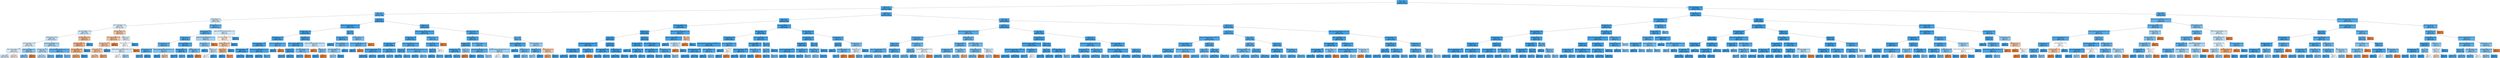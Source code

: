 digraph Tree {
node [shape=box, style="filled", color="black"] ;
0 [label="date <= 214.5\ngini = 0.083\nsamples = 153943\nvalue = [6670, 147273]", fillcolor="#399de5f3"] ;
1 [label="weight <= 0.5\ngini = 0.102\nsamples = 115848\nvalue = [6239, 109609]", fillcolor="#399de5f0"] ;
0 -> 1 [labeldistance=2.5, labelangle=45, headlabel="True"] ;
2 [label="date <= 40.0\ngini = 0.213\nsamples = 6684\nvalue = [811, 5873]", fillcolor="#399de5dc"] ;
1 -> 2 ;
3 [label="region_Ireland <= 0.5\ngini = 0.486\nsamples = 1611\nvalue = [672, 939]", fillcolor="#399de549"] ;
2 -> 3 ;
4 [label="region_South Region <= 0.5\ngini = 0.494\nsamples = 1473\nvalue = [654, 819]", fillcolor="#399de533"] ;
3 -> 4 ;
5 [label="region_North Region <= 0.5\ngini = 0.488\nsamples = 1346\nvalue = [570, 776]", fillcolor="#399de544"] ;
4 -> 5 ;
6 [label="studied_credits <= 105.0\ngini = 0.485\nsamples = 1298\nvalue = [536, 762]", fillcolor="#399de54c"] ;
5 -> 6 ;
7 [label="imd_band_90-100% <= 0.5\ngini = 0.492\nsamples = 968\nvalue = [421, 547]", fillcolor="#399de53b"] ;
6 -> 7 ;
8 [label="region_Yorkshire Region <= 0.5\ngini = 0.494\nsamples = 920\nvalue = [408, 512]", fillcolor="#399de534"] ;
7 -> 8 ;
9 [label="gini = 0.491\nsamples = 838\nvalue = [363, 475]", fillcolor="#399de53c"] ;
8 -> 9 ;
10 [label="gini = 0.495\nsamples = 82\nvalue = [45, 37]", fillcolor="#e581392d"] ;
8 -> 10 ;
11 [label="region_London Region <= 0.5\ngini = 0.395\nsamples = 48\nvalue = [13, 35]", fillcolor="#399de5a0"] ;
7 -> 11 ;
12 [label="gini = 0.38\nsamples = 47\nvalue = [12, 35]", fillcolor="#399de5a8"] ;
11 -> 12 ;
13 [label="gini = 0.0\nsamples = 1\nvalue = [1, 0]", fillcolor="#e58139ff"] ;
11 -> 13 ;
14 [label="region_South West Region <= 0.5\ngini = 0.454\nsamples = 330\nvalue = [115, 215]", fillcolor="#399de577"] ;
6 -> 14 ;
15 [label="imd_band_0-10% <= 0.5\ngini = 0.463\nsamples = 307\nvalue = [112, 195]", fillcolor="#399de56d"] ;
14 -> 15 ;
16 [label="gini = 0.476\nsamples = 267\nvalue = [104, 163]", fillcolor="#399de55c"] ;
15 -> 16 ;
17 [label="gini = 0.32\nsamples = 40\nvalue = [8, 32]", fillcolor="#399de5bf"] ;
15 -> 17 ;
18 [label="highest_education_Lower Than A Level <= 0.5\ngini = 0.227\nsamples = 23\nvalue = [3, 20]", fillcolor="#399de5d9"] ;
14 -> 18 ;
19 [label="gini = 0.124\nsamples = 15\nvalue = [1, 14]", fillcolor="#399de5ed"] ;
18 -> 19 ;
20 [label="gini = 0.375\nsamples = 8\nvalue = [2, 6]", fillcolor="#399de5aa"] ;
18 -> 20 ;
21 [label="imd_band_70-80% <= 0.5\ngini = 0.413\nsamples = 48\nvalue = [34, 14]", fillcolor="#e5813996"] ;
5 -> 21 ;
22 [label="imd_band_60-70% <= 0.5\ngini = 0.386\nsamples = 46\nvalue = [34, 12]", fillcolor="#e58139a5"] ;
21 -> 22 ;
23 [label="imd_band_40-50% <= 0.5\ngini = 0.369\nsamples = 45\nvalue = [34, 11]", fillcolor="#e58139ac"] ;
22 -> 23 ;
24 [label="gini = 0.351\nsamples = 44\nvalue = [34, 10]", fillcolor="#e58139b4"] ;
23 -> 24 ;
25 [label="gini = 0.0\nsamples = 1\nvalue = [0, 1]", fillcolor="#399de5ff"] ;
23 -> 25 ;
26 [label="gini = 0.0\nsamples = 1\nvalue = [0, 1]", fillcolor="#399de5ff"] ;
22 -> 26 ;
27 [label="gini = 0.0\nsamples = 2\nvalue = [0, 2]", fillcolor="#399de5ff"] ;
21 -> 27 ;
28 [label="imd_band_10-20% <= 0.5\ngini = 0.448\nsamples = 127\nvalue = [84, 43]", fillcolor="#e581397c"] ;
4 -> 28 ;
29 [label="num_of_prev_attempts <= 0.5\ngini = 0.437\nsamples = 118\nvalue = [80, 38]", fillcolor="#e5813986"] ;
28 -> 29 ;
30 [label="imd_band_0-10% <= 0.5\ngini = 0.448\nsamples = 112\nvalue = [74, 38]", fillcolor="#e581397c"] ;
29 -> 30 ;
31 [label="studied_credits <= 75.0\ngini = 0.444\nsamples = 111\nvalue = [74, 37]", fillcolor="#e581397f"] ;
30 -> 31 ;
32 [label="gini = 0.461\nsamples = 89\nvalue = [57, 32]", fillcolor="#e5813970"] ;
31 -> 32 ;
33 [label="gini = 0.351\nsamples = 22\nvalue = [17, 5]", fillcolor="#e58139b4"] ;
31 -> 33 ;
34 [label="gini = 0.0\nsamples = 1\nvalue = [0, 1]", fillcolor="#399de5ff"] ;
30 -> 34 ;
35 [label="gini = 0.0\nsamples = 6\nvalue = [6, 0]", fillcolor="#e58139ff"] ;
29 -> 35 ;
36 [label="gender_M <= 0.5\ngini = 0.494\nsamples = 9\nvalue = [4, 5]", fillcolor="#399de533"] ;
28 -> 36 ;
37 [label="age_band_35-55 <= 0.5\ngini = 0.5\nsamples = 8\nvalue = [4, 4]", fillcolor="#e5813900"] ;
36 -> 37 ;
38 [label="highest_education_Lower Than A Level <= 0.5\ngini = 0.49\nsamples = 7\nvalue = [3, 4]", fillcolor="#399de540"] ;
37 -> 38 ;
39 [label="gini = 0.5\nsamples = 4\nvalue = [2, 2]", fillcolor="#e5813900"] ;
38 -> 39 ;
40 [label="gini = 0.444\nsamples = 3\nvalue = [1, 2]", fillcolor="#399de57f"] ;
38 -> 40 ;
41 [label="gini = 0.0\nsamples = 1\nvalue = [1, 0]", fillcolor="#e58139ff"] ;
37 -> 41 ;
42 [label="gini = 0.0\nsamples = 1\nvalue = [0, 1]", fillcolor="#399de5ff"] ;
36 -> 42 ;
43 [label="imd_band_60-70% <= 0.5\ngini = 0.227\nsamples = 138\nvalue = [18, 120]", fillcolor="#399de5d9"] ;
3 -> 43 ;
44 [label="imd_band_80-90% <= 0.5\ngini = 0.175\nsamples = 124\nvalue = [12, 112]", fillcolor="#399de5e4"] ;
43 -> 44 ;
45 [label="age_band_0-35 <= 0.5\ngini = 0.144\nsamples = 115\nvalue = [9, 106]", fillcolor="#399de5e9"] ;
44 -> 45 ;
46 [label="imd_band_10-20% <= 0.5\ngini = 0.215\nsamples = 49\nvalue = [6, 43]", fillcolor="#399de5db"] ;
45 -> 46 ;
47 [label="studied_credits <= 75.0\ngini = 0.176\nsamples = 41\nvalue = [4, 37]", fillcolor="#399de5e3"] ;
46 -> 47 ;
48 [label="gini = 0.202\nsamples = 35\nvalue = [4, 31]", fillcolor="#399de5de"] ;
47 -> 48 ;
49 [label="gini = 0.0\nsamples = 6\nvalue = [0, 6]", fillcolor="#399de5ff"] ;
47 -> 49 ;
50 [label="highest_education_A Level or Equivalent <= 0.5\ngini = 0.375\nsamples = 8\nvalue = [2, 6]", fillcolor="#399de5aa"] ;
46 -> 50 ;
51 [label="gini = 0.0\nsamples = 5\nvalue = [0, 5]", fillcolor="#399de5ff"] ;
50 -> 51 ;
52 [label="gini = 0.444\nsamples = 3\nvalue = [2, 1]", fillcolor="#e581397f"] ;
50 -> 52 ;
53 [label="num_of_prev_attempts <= 0.5\ngini = 0.087\nsamples = 66\nvalue = [3, 63]", fillcolor="#399de5f3"] ;
45 -> 53 ;
54 [label="imd_band_30-40% <= 0.5\ngini = 0.063\nsamples = 61\nvalue = [2, 59]", fillcolor="#399de5f6"] ;
53 -> 54 ;
55 [label="gini = 0.037\nsamples = 53\nvalue = [1, 52]", fillcolor="#399de5fa"] ;
54 -> 55 ;
56 [label="gini = 0.219\nsamples = 8\nvalue = [1, 7]", fillcolor="#399de5db"] ;
54 -> 56 ;
57 [label="imd_band_70-80% <= 0.5\ngini = 0.32\nsamples = 5\nvalue = [1, 4]", fillcolor="#399de5bf"] ;
53 -> 57 ;
58 [label="gini = 0.0\nsamples = 4\nvalue = [0, 4]", fillcolor="#399de5ff"] ;
57 -> 58 ;
59 [label="gini = 0.0\nsamples = 1\nvalue = [1, 0]", fillcolor="#e58139ff"] ;
57 -> 59 ;
60 [label="highest_education_HE Qualification <= 0.5\ngini = 0.444\nsamples = 9\nvalue = [3, 6]", fillcolor="#399de57f"] ;
44 -> 60 ;
61 [label="age_band_0-35 <= 0.5\ngini = 0.375\nsamples = 8\nvalue = [2, 6]", fillcolor="#399de5aa"] ;
60 -> 61 ;
62 [label="gini = 0.0\nsamples = 3\nvalue = [0, 3]", fillcolor="#399de5ff"] ;
61 -> 62 ;
63 [label="gender_M <= 0.5\ngini = 0.48\nsamples = 5\nvalue = [2, 3]", fillcolor="#399de555"] ;
61 -> 63 ;
64 [label="gini = 0.5\nsamples = 4\nvalue = [2, 2]", fillcolor="#e5813900"] ;
63 -> 64 ;
65 [label="gini = 0.0\nsamples = 1\nvalue = [0, 1]", fillcolor="#399de5ff"] ;
63 -> 65 ;
66 [label="gini = 0.0\nsamples = 1\nvalue = [1, 0]", fillcolor="#e58139ff"] ;
60 -> 66 ;
67 [label="highest_education_A Level or Equivalent <= 0.5\ngini = 0.49\nsamples = 14\nvalue = [6, 8]", fillcolor="#399de540"] ;
43 -> 67 ;
68 [label="num_of_prev_attempts <= 1.0\ngini = 0.496\nsamples = 11\nvalue = [6, 5]", fillcolor="#e581392a"] ;
67 -> 68 ;
69 [label="studied_credits <= 90.0\ngini = 0.444\nsamples = 9\nvalue = [6, 3]", fillcolor="#e581397f"] ;
68 -> 69 ;
70 [label="gender_F <= 0.5\ngini = 0.375\nsamples = 8\nvalue = [6, 2]", fillcolor="#e58139aa"] ;
69 -> 70 ;
71 [label="gini = 0.0\nsamples = 1\nvalue = [0, 1]", fillcolor="#399de5ff"] ;
70 -> 71 ;
72 [label="gini = 0.245\nsamples = 7\nvalue = [6, 1]", fillcolor="#e58139d4"] ;
70 -> 72 ;
73 [label="gini = 0.0\nsamples = 1\nvalue = [0, 1]", fillcolor="#399de5ff"] ;
69 -> 73 ;
74 [label="gini = 0.0\nsamples = 2\nvalue = [0, 2]", fillcolor="#399de5ff"] ;
68 -> 74 ;
75 [label="gini = 0.0\nsamples = 3\nvalue = [0, 3]", fillcolor="#399de5ff"] ;
67 -> 75 ;
76 [label="date <= 120.5\ngini = 0.053\nsamples = 5073\nvalue = [139, 4934]", fillcolor="#399de5f8"] ;
2 -> 76 ;
77 [label="highest_education_No Formal quals <= 0.5\ngini = 0.031\nsamples = 2371\nvalue = [37, 2334]", fillcolor="#399de5fb"] ;
76 -> 77 ;
78 [label="imd_band_0-10% <= 0.5\ngini = 0.028\nsamples = 2328\nvalue = [33, 2295]", fillcolor="#399de5fb"] ;
77 -> 78 ;
79 [label="studied_credits <= 135.0\ngini = 0.021\nsamples = 2061\nvalue = [22, 2039]", fillcolor="#399de5fc"] ;
78 -> 79 ;
80 [label="region_London Region <= 0.5\ngini = 0.02\nsamples = 2051\nvalue = [21, 2030]", fillcolor="#399de5fc"] ;
79 -> 80 ;
81 [label="region_South Region <= 0.5\ngini = 0.016\nsamples = 1790\nvalue = [14, 1776]", fillcolor="#399de5fd"] ;
80 -> 81 ;
82 [label="gini = 0.012\nsamples = 1534\nvalue = [9, 1525]", fillcolor="#399de5fd"] ;
81 -> 82 ;
83 [label="gini = 0.038\nsamples = 256\nvalue = [5, 251]", fillcolor="#399de5fa"] ;
81 -> 83 ;
84 [label="highest_education_HE Qualification <= 0.5\ngini = 0.052\nsamples = 261\nvalue = [7, 254]", fillcolor="#399de5f8"] ;
80 -> 84 ;
85 [label="gini = 0.046\nsamples = 254\nvalue = [6, 248]", fillcolor="#399de5f9"] ;
84 -> 85 ;
86 [label="gini = 0.245\nsamples = 7\nvalue = [1, 6]", fillcolor="#399de5d4"] ;
84 -> 86 ;
87 [label="region_West Midlands Region <= 0.5\ngini = 0.18\nsamples = 10\nvalue = [1, 9]", fillcolor="#399de5e3"] ;
79 -> 87 ;
88 [label="gini = 0.0\nsamples = 9\nvalue = [0, 9]", fillcolor="#399de5ff"] ;
87 -> 88 ;
89 [label="gini = 0.0\nsamples = 1\nvalue = [1, 0]", fillcolor="#e58139ff"] ;
87 -> 89 ;
90 [label="region_Wales <= 0.5\ngini = 0.079\nsamples = 267\nvalue = [11, 256]", fillcolor="#399de5f4"] ;
78 -> 90 ;
91 [label="region_South West Region <= 0.5\ngini = 0.066\nsamples = 262\nvalue = [9, 253]", fillcolor="#399de5f6"] ;
90 -> 91 ;
92 [label="disability_N <= 0.5\ngini = 0.047\nsamples = 249\nvalue = [6, 243]", fillcolor="#399de5f9"] ;
91 -> 92 ;
93 [label="gini = 0.133\nsamples = 42\nvalue = [3, 39]", fillcolor="#399de5eb"] ;
92 -> 93 ;
94 [label="gini = 0.029\nsamples = 207\nvalue = [3, 204]", fillcolor="#399de5fb"] ;
92 -> 94 ;
95 [label="num_of_prev_attempts <= 0.5\ngini = 0.355\nsamples = 13\nvalue = [3, 10]", fillcolor="#399de5b3"] ;
91 -> 95 ;
96 [label="gini = 0.165\nsamples = 11\nvalue = [1, 10]", fillcolor="#399de5e6"] ;
95 -> 96 ;
97 [label="gini = 0.0\nsamples = 2\nvalue = [2, 0]", fillcolor="#e58139ff"] ;
95 -> 97 ;
98 [label="highest_education_Lower Than A Level <= 0.5\ngini = 0.48\nsamples = 5\nvalue = [2, 3]", fillcolor="#399de555"] ;
90 -> 98 ;
99 [label="gini = 0.0\nsamples = 1\nvalue = [1, 0]", fillcolor="#e58139ff"] ;
98 -> 99 ;
100 [label="gender_M <= 0.5\ngini = 0.375\nsamples = 4\nvalue = [1, 3]", fillcolor="#399de5aa"] ;
98 -> 100 ;
101 [label="gini = 0.0\nsamples = 3\nvalue = [0, 3]", fillcolor="#399de5ff"] ;
100 -> 101 ;
102 [label="gini = 0.0\nsamples = 1\nvalue = [1, 0]", fillcolor="#e58139ff"] ;
100 -> 102 ;
103 [label="date <= 89.0\ngini = 0.169\nsamples = 43\nvalue = [4, 39]", fillcolor="#399de5e5"] ;
77 -> 103 ;
104 [label="imd_band_10-20% <= 0.5\ngini = 0.111\nsamples = 34\nvalue = [2, 32]", fillcolor="#399de5ef"] ;
103 -> 104 ;
105 [label="gini = 0.0\nsamples = 23\nvalue = [0, 23]", fillcolor="#399de5ff"] ;
104 -> 105 ;
106 [label="region_London Region <= 0.5\ngini = 0.298\nsamples = 11\nvalue = [2, 9]", fillcolor="#399de5c6"] ;
104 -> 106 ;
107 [label="region_North Region <= 0.5\ngini = 0.408\nsamples = 7\nvalue = [2, 5]", fillcolor="#399de599"] ;
106 -> 107 ;
108 [label="gini = 0.444\nsamples = 6\nvalue = [2, 4]", fillcolor="#399de57f"] ;
107 -> 108 ;
109 [label="gini = 0.0\nsamples = 1\nvalue = [0, 1]", fillcolor="#399de5ff"] ;
107 -> 109 ;
110 [label="gini = 0.0\nsamples = 4\nvalue = [0, 4]", fillcolor="#399de5ff"] ;
106 -> 110 ;
111 [label="imd_band_50-60% <= 0.5\ngini = 0.346\nsamples = 9\nvalue = [2, 7]", fillcolor="#399de5b6"] ;
103 -> 111 ;
112 [label="region_North Western Region <= 0.5\ngini = 0.219\nsamples = 8\nvalue = [1, 7]", fillcolor="#399de5db"] ;
111 -> 112 ;
113 [label="gini = 0.0\nsamples = 7\nvalue = [0, 7]", fillcolor="#399de5ff"] ;
112 -> 113 ;
114 [label="gini = 0.0\nsamples = 1\nvalue = [1, 0]", fillcolor="#e58139ff"] ;
112 -> 114 ;
115 [label="gini = 0.0\nsamples = 1\nvalue = [1, 0]", fillcolor="#e58139ff"] ;
111 -> 115 ;
116 [label="disability_Y <= 0.5\ngini = 0.073\nsamples = 2702\nvalue = [102, 2600]", fillcolor="#399de5f5"] ;
76 -> 116 ;
117 [label="highest_education_No Formal quals <= 0.5\ngini = 0.065\nsamples = 2327\nvalue = [78, 2249]", fillcolor="#399de5f6"] ;
116 -> 117 ;
118 [label="imd_band_0-10% <= 0.5\ngini = 0.062\nsamples = 2284\nvalue = [73, 2211]", fillcolor="#399de5f7"] ;
117 -> 118 ;
119 [label="imd_band_10-20% <= 0.5\ngini = 0.055\nsamples = 2039\nvalue = [58, 1981]", fillcolor="#399de5f8"] ;
118 -> 119 ;
120 [label="region_West Midlands Region <= 0.5\ngini = 0.047\nsamples = 1753\nvalue = [42, 1711]", fillcolor="#399de5f9"] ;
119 -> 120 ;
121 [label="gini = 0.041\nsamples = 1628\nvalue = [34, 1594]", fillcolor="#399de5fa"] ;
120 -> 121 ;
122 [label="gini = 0.12\nsamples = 125\nvalue = [8, 117]", fillcolor="#399de5ee"] ;
120 -> 122 ;
123 [label="region_London Region <= 0.5\ngini = 0.106\nsamples = 286\nvalue = [16, 270]", fillcolor="#399de5f0"] ;
119 -> 123 ;
124 [label="gini = 0.062\nsamples = 220\nvalue = [7, 213]", fillcolor="#399de5f7"] ;
123 -> 124 ;
125 [label="gini = 0.236\nsamples = 66\nvalue = [9, 57]", fillcolor="#399de5d7"] ;
123 -> 125 ;
126 [label="region_North Western Region <= 0.5\ngini = 0.115\nsamples = 245\nvalue = [15, 230]", fillcolor="#399de5ee"] ;
118 -> 126 ;
127 [label="gender_M <= 0.5\ngini = 0.084\nsamples = 182\nvalue = [8, 174]", fillcolor="#399de5f3"] ;
126 -> 127 ;
128 [label="gini = 0.064\nsamples = 150\nvalue = [5, 145]", fillcolor="#399de5f6"] ;
127 -> 128 ;
129 [label="gini = 0.17\nsamples = 32\nvalue = [3, 29]", fillcolor="#399de5e5"] ;
127 -> 129 ;
130 [label="highest_education_A Level or Equivalent <= 0.5\ngini = 0.198\nsamples = 63\nvalue = [7, 56]", fillcolor="#399de5df"] ;
126 -> 130 ;
131 [label="gini = 0.095\nsamples = 40\nvalue = [2, 38]", fillcolor="#399de5f2"] ;
130 -> 131 ;
132 [label="gini = 0.34\nsamples = 23\nvalue = [5, 18]", fillcolor="#399de5b8"] ;
130 -> 132 ;
133 [label="imd_band_40-50% <= 0.5\ngini = 0.206\nsamples = 43\nvalue = [5, 38]", fillcolor="#399de5dd"] ;
117 -> 133 ;
134 [label="region_North Region <= 0.5\ngini = 0.136\nsamples = 41\nvalue = [3, 38]", fillcolor="#399de5eb"] ;
133 -> 134 ;
135 [label="date <= 169.5\ngini = 0.097\nsamples = 39\nvalue = [2, 37]", fillcolor="#399de5f1"] ;
134 -> 135 ;
136 [label="gini = 0.0\nsamples = 24\nvalue = [0, 24]", fillcolor="#399de5ff"] ;
135 -> 136 ;
137 [label="gini = 0.231\nsamples = 15\nvalue = [2, 13]", fillcolor="#399de5d8"] ;
135 -> 137 ;
138 [label="gini = 0.5\nsamples = 2\nvalue = [1, 1]", fillcolor="#e5813900"] ;
134 -> 138 ;
139 [label="gini = 0.0\nsamples = 2\nvalue = [2, 0]", fillcolor="#e58139ff"] ;
133 -> 139 ;
140 [label="imd_band_90-100% <= 0.5\ngini = 0.12\nsamples = 375\nvalue = [24, 351]", fillcolor="#399de5ee"] ;
116 -> 140 ;
141 [label="imd_band_30-40% <= 0.5\ngini = 0.101\nsamples = 339\nvalue = [18, 321]", fillcolor="#399de5f1"] ;
140 -> 141 ;
142 [label="region_Wales <= 0.5\ngini = 0.073\nsamples = 292\nvalue = [11, 281]", fillcolor="#399de5f5"] ;
141 -> 142 ;
143 [label="imd_band_50-60% <= 0.5\ngini = 0.061\nsamples = 285\nvalue = [9, 276]", fillcolor="#399de5f7"] ;
142 -> 143 ;
144 [label="gini = 0.052\nsamples = 260\nvalue = [7, 253]", fillcolor="#399de5f8"] ;
143 -> 144 ;
145 [label="gini = 0.147\nsamples = 25\nvalue = [2, 23]", fillcolor="#399de5e9"] ;
143 -> 145 ;
146 [label="gender_F <= 0.5\ngini = 0.408\nsamples = 7\nvalue = [2, 5]", fillcolor="#399de599"] ;
142 -> 146 ;
147 [label="gini = 0.0\nsamples = 2\nvalue = [2, 0]", fillcolor="#e58139ff"] ;
146 -> 147 ;
148 [label="gini = 0.0\nsamples = 5\nvalue = [0, 5]", fillcolor="#399de5ff"] ;
146 -> 148 ;
149 [label="region_South West Region <= 0.5\ngini = 0.254\nsamples = 47\nvalue = [7, 40]", fillcolor="#399de5d2"] ;
141 -> 149 ;
150 [label="region_North Western Region <= 0.5\ngini = 0.188\nsamples = 38\nvalue = [4, 34]", fillcolor="#399de5e1"] ;
149 -> 150 ;
151 [label="gini = 0.117\nsamples = 32\nvalue = [2, 30]", fillcolor="#399de5ee"] ;
150 -> 151 ;
152 [label="gini = 0.444\nsamples = 6\nvalue = [2, 4]", fillcolor="#399de57f"] ;
150 -> 152 ;
153 [label="highest_education_A Level or Equivalent <= 0.5\ngini = 0.444\nsamples = 9\nvalue = [3, 6]", fillcolor="#399de57f"] ;
149 -> 153 ;
154 [label="gini = 0.5\nsamples = 4\nvalue = [2, 2]", fillcolor="#e5813900"] ;
153 -> 154 ;
155 [label="gini = 0.32\nsamples = 5\nvalue = [1, 4]", fillcolor="#399de5bf"] ;
153 -> 155 ;
156 [label="date <= 169.5\ngini = 0.278\nsamples = 36\nvalue = [6, 30]", fillcolor="#399de5cc"] ;
140 -> 156 ;
157 [label="region_East Anglian Region <= 0.5\ngini = 0.095\nsamples = 20\nvalue = [1, 19]", fillcolor="#399de5f2"] ;
156 -> 157 ;
158 [label="gini = 0.0\nsamples = 14\nvalue = [0, 14]", fillcolor="#399de5ff"] ;
157 -> 158 ;
159 [label="age_band_0-35 <= 0.5\ngini = 0.278\nsamples = 6\nvalue = [1, 5]", fillcolor="#399de5cc"] ;
157 -> 159 ;
160 [label="gini = 0.0\nsamples = 2\nvalue = [0, 2]", fillcolor="#399de5ff"] ;
159 -> 160 ;
161 [label="gini = 0.375\nsamples = 4\nvalue = [1, 3]", fillcolor="#399de5aa"] ;
159 -> 161 ;
162 [label="region_South Region <= 0.5\ngini = 0.43\nsamples = 16\nvalue = [5, 11]", fillcolor="#399de58b"] ;
156 -> 162 ;
163 [label="age_band_0-35 <= 0.5\ngini = 0.18\nsamples = 10\nvalue = [1, 9]", fillcolor="#399de5e3"] ;
162 -> 163 ;
164 [label="gini = 0.444\nsamples = 3\nvalue = [1, 2]", fillcolor="#399de57f"] ;
163 -> 164 ;
165 [label="gini = 0.0\nsamples = 7\nvalue = [0, 7]", fillcolor="#399de5ff"] ;
163 -> 165 ;
166 [label="studied_credits <= 35.0\ngini = 0.444\nsamples = 6\nvalue = [4, 2]", fillcolor="#e581397f"] ;
162 -> 166 ;
167 [label="gini = 0.32\nsamples = 5\nvalue = [4, 1]", fillcolor="#e58139bf"] ;
166 -> 167 ;
168 [label="gini = 0.0\nsamples = 1\nvalue = [0, 1]", fillcolor="#399de5ff"] ;
166 -> 168 ;
169 [label="weight <= 1.5\ngini = 0.095\nsamples = 109164\nvalue = [5428, 103736]", fillcolor="#399de5f2"] ;
1 -> 169 ;
170 [label="date <= 141.5\ngini = 0.014\nsamples = 14264\nvalue = [100, 14164]", fillcolor="#399de5fd"] ;
169 -> 170 ;
171 [label="num_of_prev_attempts <= 2.5\ngini = 0.009\nsamples = 9150\nvalue = [40, 9110]", fillcolor="#399de5fe"] ;
170 -> 171 ;
172 [label="disability_Y <= 0.5\ngini = 0.008\nsamples = 9069\nvalue = [36, 9033]", fillcolor="#399de5fe"] ;
171 -> 172 ;
173 [label="date <= 68.0\ngini = 0.006\nsamples = 8243\nvalue = [26, 8217]", fillcolor="#399de5fe"] ;
172 -> 173 ;
174 [label="highest_education_No Formal quals <= 0.5\ngini = 0.001\nsamples = 2987\nvalue = [2, 2985]", fillcolor="#399de5ff"] ;
173 -> 174 ;
175 [label="region_London Region <= 0.5\ngini = 0.001\nsamples = 2954\nvalue = [1, 2953]", fillcolor="#399de5ff"] ;
174 -> 175 ;
176 [label="gini = 0.0\nsamples = 2731\nvalue = [0, 2731]", fillcolor="#399de5ff"] ;
175 -> 176 ;
177 [label="gini = 0.009\nsamples = 223\nvalue = [1, 222]", fillcolor="#399de5fe"] ;
175 -> 177 ;
178 [label="region_Scotland <= 0.5\ngini = 0.059\nsamples = 33\nvalue = [1, 32]", fillcolor="#399de5f7"] ;
174 -> 178 ;
179 [label="gini = 0.0\nsamples = 32\nvalue = [0, 32]", fillcolor="#399de5ff"] ;
178 -> 179 ;
180 [label="gini = 0.0\nsamples = 1\nvalue = [1, 0]", fillcolor="#e58139ff"] ;
178 -> 180 ;
181 [label="gender_F <= 0.5\ngini = 0.009\nsamples = 5256\nvalue = [24, 5232]", fillcolor="#399de5fe"] ;
173 -> 181 ;
182 [label="region_London Region <= 0.5\ngini = 0.021\nsamples = 560\nvalue = [6, 554]", fillcolor="#399de5fc"] ;
181 -> 182 ;
183 [label="gini = 0.012\nsamples = 505\nvalue = [3, 502]", fillcolor="#399de5fd"] ;
182 -> 183 ;
184 [label="gini = 0.103\nsamples = 55\nvalue = [3, 52]", fillcolor="#399de5f0"] ;
182 -> 184 ;
185 [label="imd_band_0-10% <= 0.5\ngini = 0.008\nsamples = 4696\nvalue = [18, 4678]", fillcolor="#399de5fe"] ;
181 -> 185 ;
186 [label="gini = 0.006\nsamples = 4216\nvalue = [13, 4203]", fillcolor="#399de5fe"] ;
185 -> 186 ;
187 [label="gini = 0.021\nsamples = 480\nvalue = [5, 475]", fillcolor="#399de5fc"] ;
185 -> 187 ;
188 [label="date <= 92.5\ngini = 0.024\nsamples = 826\nvalue = [10, 816]", fillcolor="#399de5fc"] ;
172 -> 188 ;
189 [label="age_band_35-55 <= 0.5\ngini = 0.009\nsamples = 467\nvalue = [2, 465]", fillcolor="#399de5fe"] ;
188 -> 189 ;
190 [label="gini = 0.0\nsamples = 319\nvalue = [0, 319]", fillcolor="#399de5ff"] ;
189 -> 190 ;
191 [label="imd_band_0-10% <= 0.5\ngini = 0.027\nsamples = 148\nvalue = [2, 146]", fillcolor="#399de5fc"] ;
189 -> 191 ;
192 [label="gini = 0.015\nsamples = 131\nvalue = [1, 130]", fillcolor="#399de5fd"] ;
191 -> 192 ;
193 [label="gini = 0.111\nsamples = 17\nvalue = [1, 16]", fillcolor="#399de5ef"] ;
191 -> 193 ;
194 [label="region_East Midlands Region <= 0.5\ngini = 0.044\nsamples = 359\nvalue = [8, 351]", fillcolor="#399de5f9"] ;
188 -> 194 ;
195 [label="region_London Region <= 0.5\ngini = 0.031\nsamples = 320\nvalue = [5, 315]", fillcolor="#399de5fb"] ;
194 -> 195 ;
196 [label="gini = 0.02\nsamples = 296\nvalue = [3, 293]", fillcolor="#399de5fc"] ;
195 -> 196 ;
197 [label="gini = 0.153\nsamples = 24\nvalue = [2, 22]", fillcolor="#399de5e8"] ;
195 -> 197 ;
198 [label="studied_credits <= 105.0\ngini = 0.142\nsamples = 39\nvalue = [3, 36]", fillcolor="#399de5ea"] ;
194 -> 198 ;
199 [label="gini = 0.061\nsamples = 32\nvalue = [1, 31]", fillcolor="#399de5f7"] ;
198 -> 199 ;
200 [label="gini = 0.408\nsamples = 7\nvalue = [2, 5]", fillcolor="#399de599"] ;
198 -> 200 ;
201 [label="highest_education_No Formal quals <= 0.5\ngini = 0.094\nsamples = 81\nvalue = [4, 77]", fillcolor="#399de5f2"] ;
171 -> 201 ;
202 [label="region_West Midlands Region <= 0.5\ngini = 0.05\nsamples = 78\nvalue = [2, 76]", fillcolor="#399de5f8"] ;
201 -> 202 ;
203 [label="gini = 0.0\nsamples = 73\nvalue = [0, 73]", fillcolor="#399de5ff"] ;
202 -> 203 ;
204 [label="age_band_0-35 <= 0.5\ngini = 0.48\nsamples = 5\nvalue = [2, 3]", fillcolor="#399de555"] ;
202 -> 204 ;
205 [label="gini = 0.0\nsamples = 2\nvalue = [2, 0]", fillcolor="#e58139ff"] ;
204 -> 205 ;
206 [label="gini = 0.0\nsamples = 3\nvalue = [0, 3]", fillcolor="#399de5ff"] ;
204 -> 206 ;
207 [label="date <= 99.5\ngini = 0.444\nsamples = 3\nvalue = [2, 1]", fillcolor="#e581397f"] ;
201 -> 207 ;
208 [label="gini = 0.0\nsamples = 2\nvalue = [2, 0]", fillcolor="#e58139ff"] ;
207 -> 208 ;
209 [label="gini = 0.0\nsamples = 1\nvalue = [0, 1]", fillcolor="#399de5ff"] ;
207 -> 209 ;
210 [label="num_of_prev_attempts <= 0.5\ngini = 0.023\nsamples = 5114\nvalue = [60, 5054]", fillcolor="#399de5fc"] ;
170 -> 210 ;
211 [label="imd_band_0-10% <= 0.5\ngini = 0.019\nsamples = 4439\nvalue = [43, 4396]", fillcolor="#399de5fd"] ;
210 -> 211 ;
212 [label="studied_credits <= 225.0\ngini = 0.016\nsamples = 4002\nvalue = [33, 3969]", fillcolor="#399de5fd"] ;
211 -> 212 ;
213 [label="highest_education_Post Graduate Qualification <= 0.5\ngini = 0.016\nsamples = 3989\nvalue = [32, 3957]", fillcolor="#399de5fd"] ;
212 -> 213 ;
214 [label="region_London Region <= 0.5\ngini = 0.015\nsamples = 3975\nvalue = [31, 3944]", fillcolor="#399de5fd"] ;
213 -> 214 ;
215 [label="gini = 0.013\nsamples = 3679\nvalue = [25, 3654]", fillcolor="#399de5fd"] ;
214 -> 215 ;
216 [label="gini = 0.04\nsamples = 296\nvalue = [6, 290]", fillcolor="#399de5fa"] ;
214 -> 216 ;
217 [label="region_South Region <= 0.5\ngini = 0.133\nsamples = 14\nvalue = [1, 13]", fillcolor="#399de5eb"] ;
213 -> 217 ;
218 [label="gini = 0.0\nsamples = 10\nvalue = [0, 10]", fillcolor="#399de5ff"] ;
217 -> 218 ;
219 [label="gini = 0.375\nsamples = 4\nvalue = [1, 3]", fillcolor="#399de5aa"] ;
217 -> 219 ;
220 [label="region_Yorkshire Region <= 0.5\ngini = 0.142\nsamples = 13\nvalue = [1, 12]", fillcolor="#399de5ea"] ;
212 -> 220 ;
221 [label="gini = 0.0\nsamples = 11\nvalue = [0, 11]", fillcolor="#399de5ff"] ;
220 -> 221 ;
222 [label="date <= 173.0\ngini = 0.5\nsamples = 2\nvalue = [1, 1]", fillcolor="#e5813900"] ;
220 -> 222 ;
223 [label="gini = 0.0\nsamples = 1\nvalue = [0, 1]", fillcolor="#399de5ff"] ;
222 -> 223 ;
224 [label="gini = 0.0\nsamples = 1\nvalue = [1, 0]", fillcolor="#e58139ff"] ;
222 -> 224 ;
225 [label="region_Yorkshire Region <= 0.5\ngini = 0.045\nsamples = 437\nvalue = [10, 427]", fillcolor="#399de5f9"] ;
211 -> 225 ;
226 [label="region_South Region <= 0.5\ngini = 0.026\nsamples = 382\nvalue = [5, 377]", fillcolor="#399de5fc"] ;
225 -> 226 ;
227 [label="region_South East Region <= 0.5\ngini = 0.021\nsamples = 374\nvalue = [4, 370]", fillcolor="#399de5fc"] ;
226 -> 227 ;
228 [label="gini = 0.016\nsamples = 365\nvalue = [3, 362]", fillcolor="#399de5fd"] ;
227 -> 228 ;
229 [label="gini = 0.198\nsamples = 9\nvalue = [1, 8]", fillcolor="#399de5df"] ;
227 -> 229 ;
230 [label="studied_credits <= 135.0\ngini = 0.219\nsamples = 8\nvalue = [1, 7]", fillcolor="#399de5db"] ;
226 -> 230 ;
231 [label="gini = 0.0\nsamples = 7\nvalue = [0, 7]", fillcolor="#399de5ff"] ;
230 -> 231 ;
232 [label="gini = 0.0\nsamples = 1\nvalue = [1, 0]", fillcolor="#e58139ff"] ;
230 -> 232 ;
233 [label="date <= 190.5\ngini = 0.165\nsamples = 55\nvalue = [5, 50]", fillcolor="#399de5e6"] ;
225 -> 233 ;
234 [label="date <= 162.5\ngini = 0.239\nsamples = 36\nvalue = [5, 31]", fillcolor="#399de5d6"] ;
233 -> 234 ;
235 [label="gini = 0.105\nsamples = 18\nvalue = [1, 17]", fillcolor="#399de5f0"] ;
234 -> 235 ;
236 [label="gini = 0.346\nsamples = 18\nvalue = [4, 14]", fillcolor="#399de5b6"] ;
234 -> 236 ;
237 [label="gini = 0.0\nsamples = 19\nvalue = [0, 19]", fillcolor="#399de5ff"] ;
233 -> 237 ;
238 [label="imd_band_30-40% <= 0.5\ngini = 0.049\nsamples = 675\nvalue = [17, 658]", fillcolor="#399de5f8"] ;
210 -> 238 ;
239 [label="imd_band_20-30% <= 0.5\ngini = 0.037\nsamples = 590\nvalue = [11, 579]", fillcolor="#399de5fa"] ;
238 -> 239 ;
240 [label="region_Wales <= 0.5\ngini = 0.027\nsamples = 520\nvalue = [7, 513]", fillcolor="#399de5fc"] ;
239 -> 240 ;
241 [label="region_East Anglian Region <= 0.5\ngini = 0.017\nsamples = 467\nvalue = [4, 463]", fillcolor="#399de5fd"] ;
240 -> 241 ;
242 [label="gini = 0.01\nsamples = 413\nvalue = [2, 411]", fillcolor="#399de5fe"] ;
241 -> 242 ;
243 [label="gini = 0.071\nsamples = 54\nvalue = [2, 52]", fillcolor="#399de5f5"] ;
241 -> 243 ;
244 [label="imd_band_40-50% <= 0.5\ngini = 0.107\nsamples = 53\nvalue = [3, 50]", fillcolor="#399de5f0"] ;
240 -> 244 ;
245 [label="gini = 0.078\nsamples = 49\nvalue = [2, 47]", fillcolor="#399de5f4"] ;
244 -> 245 ;
246 [label="gini = 0.375\nsamples = 4\nvalue = [1, 3]", fillcolor="#399de5aa"] ;
244 -> 246 ;
247 [label="date <= 176.5\ngini = 0.108\nsamples = 70\nvalue = [4, 66]", fillcolor="#399de5f0"] ;
239 -> 247 ;
248 [label="age_band_0-35 <= 0.5\ngini = 0.198\nsamples = 36\nvalue = [4, 32]", fillcolor="#399de5df"] ;
247 -> 248 ;
249 [label="gini = 0.375\nsamples = 12\nvalue = [3, 9]", fillcolor="#399de5aa"] ;
248 -> 249 ;
250 [label="gini = 0.08\nsamples = 24\nvalue = [1, 23]", fillcolor="#399de5f4"] ;
248 -> 250 ;
251 [label="gini = 0.0\nsamples = 34\nvalue = [0, 34]", fillcolor="#399de5ff"] ;
247 -> 251 ;
252 [label="region_Scotland <= 0.5\ngini = 0.131\nsamples = 85\nvalue = [6, 79]", fillcolor="#399de5ec"] ;
238 -> 252 ;
253 [label="date <= 201.0\ngini = 0.057\nsamples = 68\nvalue = [2, 66]", fillcolor="#399de5f7"] ;
252 -> 253 ;
254 [label="gini = 0.0\nsamples = 57\nvalue = [0, 57]", fillcolor="#399de5ff"] ;
253 -> 254 ;
255 [label="num_of_prev_attempts <= 2.5\ngini = 0.298\nsamples = 11\nvalue = [2, 9]", fillcolor="#399de5c6"] ;
253 -> 255 ;
256 [label="gini = 0.18\nsamples = 10\nvalue = [1, 9]", fillcolor="#399de5e3"] ;
255 -> 256 ;
257 [label="gini = 0.0\nsamples = 1\nvalue = [1, 0]", fillcolor="#e58139ff"] ;
255 -> 257 ;
258 [label="age_band_35-55 <= 0.5\ngini = 0.36\nsamples = 17\nvalue = [4, 13]", fillcolor="#399de5b1"] ;
252 -> 258 ;
259 [label="disability_N <= 0.5\ngini = 0.494\nsamples = 9\nvalue = [4, 5]", fillcolor="#399de533"] ;
258 -> 259 ;
260 [label="gini = 0.0\nsamples = 3\nvalue = [3, 0]", fillcolor="#e58139ff"] ;
259 -> 260 ;
261 [label="gini = 0.278\nsamples = 6\nvalue = [1, 5]", fillcolor="#399de5cc"] ;
259 -> 261 ;
262 [label="gini = 0.0\nsamples = 8\nvalue = [0, 8]", fillcolor="#399de5ff"] ;
258 -> 262 ;
263 [label="date <= 99.0\ngini = 0.106\nsamples = 94900\nvalue = [5328, 89572]", fillcolor="#399de5f0"] ;
169 -> 263 ;
264 [label="weight <= 2.5\ngini = 0.079\nsamples = 53254\nvalue = [2188, 51066]", fillcolor="#399de5f4"] ;
263 -> 264 ;
265 [label="highest_education_Lower Than A Level <= 0.5\ngini = 0.217\nsamples = 3836\nvalue = [475, 3361]", fillcolor="#399de5db"] ;
264 -> 265 ;
266 [label="imd_band_20-30% <= 0.5\ngini = 0.194\nsamples = 2751\nvalue = [300, 2451]", fillcolor="#399de5e0"] ;
265 -> 266 ;
267 [label="gender_F <= 0.5\ngini = 0.18\nsamples = 2479\nvalue = [248, 2231]", fillcolor="#399de5e3"] ;
266 -> 267 ;
268 [label="region_West Midlands Region <= 0.5\ngini = 0.199\nsamples = 1762\nvalue = [198, 1564]", fillcolor="#399de5df"] ;
267 -> 268 ;
269 [label="gini = 0.19\nsamples = 1640\nvalue = [174, 1466]", fillcolor="#399de5e1"] ;
268 -> 269 ;
270 [label="gini = 0.316\nsamples = 122\nvalue = [24, 98]", fillcolor="#399de5c1"] ;
268 -> 270 ;
271 [label="imd_band_0-10% <= 0.5\ngini = 0.13\nsamples = 717\nvalue = [50, 667]", fillcolor="#399de5ec"] ;
267 -> 271 ;
272 [label="gini = 0.118\nsamples = 653\nvalue = [41, 612]", fillcolor="#399de5ee"] ;
271 -> 272 ;
273 [label="gini = 0.242\nsamples = 64\nvalue = [9, 55]", fillcolor="#399de5d5"] ;
271 -> 273 ;
274 [label="studied_credits <= 142.5\ngini = 0.309\nsamples = 272\nvalue = [52, 220]", fillcolor="#399de5c3"] ;
266 -> 274 ;
275 [label="date <= 20.5\ngini = 0.272\nsamples = 246\nvalue = [40, 206]", fillcolor="#399de5cd"] ;
274 -> 275 ;
276 [label="gini = 0.307\nsamples = 190\nvalue = [36, 154]", fillcolor="#399de5c3"] ;
275 -> 276 ;
277 [label="gini = 0.133\nsamples = 56\nvalue = [4, 52]", fillcolor="#399de5eb"] ;
275 -> 277 ;
278 [label="region_West Midlands Region <= 0.5\ngini = 0.497\nsamples = 26\nvalue = [12, 14]", fillcolor="#399de524"] ;
274 -> 278 ;
279 [label="gini = 0.476\nsamples = 23\nvalue = [9, 14]", fillcolor="#399de55b"] ;
278 -> 279 ;
280 [label="gini = 0.0\nsamples = 3\nvalue = [3, 0]", fillcolor="#e58139ff"] ;
278 -> 280 ;
281 [label="studied_credits <= 85.0\ngini = 0.271\nsamples = 1085\nvalue = [175, 910]", fillcolor="#399de5ce"] ;
265 -> 281 ;
282 [label="imd_band_10-20% <= 0.5\ngini = 0.236\nsamples = 726\nvalue = [99, 627]", fillcolor="#399de5d7"] ;
281 -> 282 ;
283 [label="imd_band_50-60% <= 0.5\ngini = 0.218\nsamples = 651\nvalue = [81, 570]", fillcolor="#399de5db"] ;
282 -> 283 ;
284 [label="gini = 0.201\nsamples = 590\nvalue = [67, 523]", fillcolor="#399de5de"] ;
283 -> 284 ;
285 [label="gini = 0.354\nsamples = 61\nvalue = [14, 47]", fillcolor="#399de5b3"] ;
283 -> 285 ;
286 [label="region_Scotland <= 0.5\ngini = 0.365\nsamples = 75\nvalue = [18, 57]", fillcolor="#399de5ae"] ;
282 -> 286 ;
287 [label="gini = 0.294\nsamples = 67\nvalue = [12, 55]", fillcolor="#399de5c7"] ;
286 -> 287 ;
288 [label="gini = 0.375\nsamples = 8\nvalue = [6, 2]", fillcolor="#e58139aa"] ;
286 -> 288 ;
289 [label="region_Yorkshire Region <= 0.5\ngini = 0.334\nsamples = 359\nvalue = [76, 283]", fillcolor="#399de5bb"] ;
281 -> 289 ;
290 [label="studied_credits <= 312.5\ngini = 0.323\nsamples = 345\nvalue = [70, 275]", fillcolor="#399de5be"] ;
289 -> 290 ;
291 [label="gini = 0.321\nsamples = 344\nvalue = [69, 275]", fillcolor="#399de5bf"] ;
290 -> 291 ;
292 [label="gini = 0.0\nsamples = 1\nvalue = [1, 0]", fillcolor="#e58139ff"] ;
290 -> 292 ;
293 [label="disability_Y <= 0.5\ngini = 0.49\nsamples = 14\nvalue = [6, 8]", fillcolor="#399de540"] ;
289 -> 293 ;
294 [label="gini = 0.444\nsamples = 12\nvalue = [4, 8]", fillcolor="#399de57f"] ;
293 -> 294 ;
295 [label="gini = 0.0\nsamples = 2\nvalue = [2, 0]", fillcolor="#e58139ff"] ;
293 -> 295 ;
296 [label="date <= 24.5\ngini = 0.067\nsamples = 49418\nvalue = [1713, 47705]", fillcolor="#399de5f6"] ;
264 -> 296 ;
297 [label="imd_band_0-10% <= 0.5\ngini = 0.027\nsamples = 11345\nvalue = [155, 11190]", fillcolor="#399de5fb"] ;
296 -> 297 ;
298 [label="highest_education_No Formal quals <= 0.5\ngini = 0.024\nsamples = 10229\nvalue = [124, 10105]", fillcolor="#399de5fc"] ;
297 -> 298 ;
299 [label="highest_education_Lower Than A Level <= 0.5\ngini = 0.023\nsamples = 10152\nvalue = [119, 10033]", fillcolor="#399de5fc"] ;
298 -> 299 ;
300 [label="gini = 0.017\nsamples = 6236\nvalue = [53, 6183]", fillcolor="#399de5fd"] ;
299 -> 300 ;
301 [label="gini = 0.033\nsamples = 3916\nvalue = [66, 3850]", fillcolor="#399de5fb"] ;
299 -> 301 ;
302 [label="region_Scotland <= 0.5\ngini = 0.121\nsamples = 77\nvalue = [5, 72]", fillcolor="#399de5ed"] ;
298 -> 302 ;
303 [label="gini = 0.101\nsamples = 75\nvalue = [4, 71]", fillcolor="#399de5f1"] ;
302 -> 303 ;
304 [label="gini = 0.5\nsamples = 2\nvalue = [1, 1]", fillcolor="#e5813900"] ;
302 -> 304 ;
305 [label="date <= 22.0\ngini = 0.054\nsamples = 1116\nvalue = [31, 1085]", fillcolor="#399de5f8"] ;
297 -> 305 ;
306 [label="date <= 15.5\ngini = 0.067\nsamples = 834\nvalue = [29, 805]", fillcolor="#399de5f6"] ;
305 -> 306 ;
307 [label="gini = 0.015\nsamples = 129\nvalue = [1, 128]", fillcolor="#399de5fd"] ;
306 -> 307 ;
308 [label="gini = 0.076\nsamples = 705\nvalue = [28, 677]", fillcolor="#399de5f4"] ;
306 -> 308 ;
309 [label="num_of_prev_attempts <= 3.5\ngini = 0.014\nsamples = 282\nvalue = [2, 280]", fillcolor="#399de5fd"] ;
305 -> 309 ;
310 [label="gini = 0.007\nsamples = 278\nvalue = [1, 277]", fillcolor="#399de5fe"] ;
309 -> 310 ;
311 [label="gini = 0.375\nsamples = 4\nvalue = [1, 3]", fillcolor="#399de5aa"] ;
309 -> 311 ;
312 [label="weight <= 9.5\ngini = 0.078\nsamples = 38073\nvalue = [1558, 36515]", fillcolor="#399de5f4"] ;
296 -> 312 ;
313 [label="highest_education_Lower Than A Level <= 0.5\ngini = 0.117\nsamples = 6894\nvalue = [429, 6465]", fillcolor="#399de5ee"] ;
312 -> 313 ;
314 [label="studied_credits <= 97.5\ngini = 0.101\nsamples = 5002\nvalue = [267, 4735]", fillcolor="#399de5f1"] ;
313 -> 314 ;
315 [label="gini = 0.088\nsamples = 3989\nvalue = [183, 3806]", fillcolor="#399de5f3"] ;
314 -> 315 ;
316 [label="gini = 0.152\nsamples = 1013\nvalue = [84, 929]", fillcolor="#399de5e8"] ;
314 -> 316 ;
317 [label="imd_band_10-20% <= 0.5\ngini = 0.157\nsamples = 1892\nvalue = [162, 1730]", fillcolor="#399de5e7"] ;
313 -> 317 ;
318 [label="gini = 0.146\nsamples = 1703\nvalue = [135, 1568]", fillcolor="#399de5e9"] ;
317 -> 318 ;
319 [label="gini = 0.245\nsamples = 189\nvalue = [27, 162]", fillcolor="#399de5d4"] ;
317 -> 319 ;
320 [label="num_of_prev_attempts <= 0.5\ngini = 0.07\nsamples = 31179\nvalue = [1129, 30050]", fillcolor="#399de5f5"] ;
312 -> 320 ;
321 [label="highest_education_Lower Than A Level <= 0.5\ngini = 0.063\nsamples = 26868\nvalue = [870, 25998]", fillcolor="#399de5f6"] ;
320 -> 321 ;
322 [label="gini = 0.05\nsamples = 17498\nvalue = [447, 17051]", fillcolor="#399de5f8"] ;
321 -> 322 ;
323 [label="gini = 0.086\nsamples = 9370\nvalue = [423, 8947]", fillcolor="#399de5f3"] ;
321 -> 323 ;
324 [label="date <= 71.0\ngini = 0.113\nsamples = 4311\nvalue = [259, 4052]", fillcolor="#399de5ef"] ;
320 -> 324 ;
325 [label="gini = 0.093\nsamples = 2860\nvalue = [140, 2720]", fillcolor="#399de5f2"] ;
324 -> 325 ;
326 [label="gini = 0.151\nsamples = 1451\nvalue = [119, 1332]", fillcolor="#399de5e8"] ;
324 -> 326 ;
327 [label="weight <= 26.5\ngini = 0.139\nsamples = 41646\nvalue = [3140, 38506]", fillcolor="#399de5ea"] ;
263 -> 327 ;
328 [label="date <= 194.5\ngini = 0.151\nsamples = 36110\nvalue = [2974, 33136]", fillcolor="#399de5e8"] ;
327 -> 328 ;
329 [label="highest_education_Lower Than A Level <= 0.5\ngini = 0.135\nsamples = 28268\nvalue = [2060, 26208]", fillcolor="#399de5eb"] ;
328 -> 329 ;
330 [label="num_of_prev_attempts <= 1.5\ngini = 0.119\nsamples = 19305\nvalue = [1225, 18080]", fillcolor="#399de5ee"] ;
329 -> 330 ;
331 [label="studied_credits <= 142.5\ngini = 0.116\nsamples = 18963\nvalue = [1167, 17796]", fillcolor="#399de5ee"] ;
330 -> 331 ;
332 [label="gini = 0.111\nsamples = 17979\nvalue = [1060, 16919]", fillcolor="#399de5ef"] ;
331 -> 332 ;
333 [label="gini = 0.194\nsamples = 984\nvalue = [107, 877]", fillcolor="#399de5e0"] ;
331 -> 333 ;
334 [label="highest_education_No Formal quals <= 0.5\ngini = 0.282\nsamples = 342\nvalue = [58, 284]", fillcolor="#399de5cb"] ;
330 -> 334 ;
335 [label="gini = 0.265\nsamples = 337\nvalue = [53, 284]", fillcolor="#399de5cf"] ;
334 -> 335 ;
336 [label="gini = 0.0\nsamples = 5\nvalue = [5, 0]", fillcolor="#e58139ff"] ;
334 -> 336 ;
337 [label="weight <= 16.5\ngini = 0.169\nsamples = 8963\nvalue = [835, 8128]", fillcolor="#399de5e5"] ;
329 -> 337 ;
338 [label="weight <= 11.5\ngini = 0.262\nsamples = 1327\nvalue = [206, 1121]", fillcolor="#399de5d0"] ;
337 -> 338 ;
339 [label="gini = 0.211\nsamples = 967\nvalue = [116, 851]", fillcolor="#399de5dc"] ;
338 -> 339 ;
340 [label="gini = 0.375\nsamples = 360\nvalue = [90, 270]", fillcolor="#399de5aa"] ;
338 -> 340 ;
341 [label="weight <= 19.0\ngini = 0.151\nsamples = 7636\nvalue = [629, 7007]", fillcolor="#399de5e8"] ;
337 -> 341 ;
342 [label="gini = 0.086\nsamples = 2484\nvalue = [112, 2372]", fillcolor="#399de5f3"] ;
341 -> 342 ;
343 [label="gini = 0.181\nsamples = 5152\nvalue = [517, 4635]", fillcolor="#399de5e3"] ;
341 -> 343 ;
344 [label="date <= 207.5\ngini = 0.206\nsamples = 7842\nvalue = [914, 6928]", fillcolor="#399de5dd"] ;
328 -> 344 ;
345 [label="weight <= 21.0\ngini = 0.234\nsamples = 5924\nvalue = [800, 5124]", fillcolor="#399de5d7"] ;
344 -> 345 ;
346 [label="assessment_type_CMA <= 0.5\ngini = 0.301\nsamples = 2721\nvalue = [503, 2218]", fillcolor="#399de5c5"] ;
345 -> 346 ;
347 [label="gini = 0.353\nsamples = 1606\nvalue = [367, 1239]", fillcolor="#399de5b3"] ;
346 -> 347 ;
348 [label="gini = 0.214\nsamples = 1115\nvalue = [136, 979]", fillcolor="#399de5dc"] ;
346 -> 348 ;
349 [label="date <= 197.0\ngini = 0.168\nsamples = 3203\nvalue = [297, 2906]", fillcolor="#399de5e5"] ;
345 -> 349 ;
350 [label="gini = 0.238\nsamples = 812\nvalue = [112, 700]", fillcolor="#399de5d6"] ;
349 -> 350 ;
351 [label="gini = 0.143\nsamples = 2391\nvalue = [185, 2206]", fillcolor="#399de5ea"] ;
349 -> 351 ;
352 [label="date <= 211.0\ngini = 0.112\nsamples = 1918\nvalue = [114, 1804]", fillcolor="#399de5ef"] ;
344 -> 352 ;
353 [label="studied_credits <= 195.0\ngini = 0.032\nsamples = 935\nvalue = [15, 920]", fillcolor="#399de5fb"] ;
352 -> 353 ;
354 [label="gini = 0.03\nsamples = 930\nvalue = [14, 916]", fillcolor="#399de5fb"] ;
353 -> 354 ;
355 [label="gini = 0.32\nsamples = 5\nvalue = [1, 4]", fillcolor="#399de5bf"] ;
353 -> 355 ;
356 [label="region_Scotland <= 0.5\ngini = 0.181\nsamples = 983\nvalue = [99, 884]", fillcolor="#399de5e2"] ;
352 -> 356 ;
357 [label="gini = 0.162\nsamples = 834\nvalue = [74, 760]", fillcolor="#399de5e6"] ;
356 -> 357 ;
358 [label="gini = 0.279\nsamples = 149\nvalue = [25, 124]", fillcolor="#399de5cc"] ;
356 -> 358 ;
359 [label="highest_education_Lower Than A Level <= 0.5\ngini = 0.058\nsamples = 5536\nvalue = [166, 5370]", fillcolor="#399de5f7"] ;
327 -> 359 ;
360 [label="region_London Region <= 0.5\ngini = 0.044\nsamples = 3647\nvalue = [83, 3564]", fillcolor="#399de5f9"] ;
359 -> 360 ;
361 [label="num_of_prev_attempts <= 3.5\ngini = 0.039\nsamples = 3406\nvalue = [68, 3338]", fillcolor="#399de5fa"] ;
360 -> 361 ;
362 [label="region_South Region <= 0.5\ngini = 0.039\nsamples = 3402\nvalue = [67, 3335]", fillcolor="#399de5fa"] ;
361 -> 362 ;
363 [label="gini = 0.042\nsamples = 3060\nvalue = [66, 2994]", fillcolor="#399de5f9"] ;
362 -> 363 ;
364 [label="gini = 0.006\nsamples = 342\nvalue = [1, 341]", fillcolor="#399de5fe"] ;
362 -> 364 ;
365 [label="imd_band_10-20% <= 0.5\ngini = 0.375\nsamples = 4\nvalue = [1, 3]", fillcolor="#399de5aa"] ;
361 -> 365 ;
366 [label="gini = 0.0\nsamples = 3\nvalue = [0, 3]", fillcolor="#399de5ff"] ;
365 -> 366 ;
367 [label="gini = 0.0\nsamples = 1\nvalue = [1, 0]", fillcolor="#e58139ff"] ;
365 -> 367 ;
368 [label="studied_credits <= 195.0\ngini = 0.117\nsamples = 241\nvalue = [15, 226]", fillcolor="#399de5ee"] ;
360 -> 368 ;
369 [label="highest_education_No Formal quals <= 0.5\ngini = 0.111\nsamples = 238\nvalue = [14, 224]", fillcolor="#399de5ef"] ;
368 -> 369 ;
370 [label="gini = 0.105\nsamples = 235\nvalue = [13, 222]", fillcolor="#399de5f0"] ;
369 -> 370 ;
371 [label="gini = 0.444\nsamples = 3\nvalue = [1, 2]", fillcolor="#399de57f"] ;
369 -> 371 ;
372 [label="age_band_35-55 <= 0.5\ngini = 0.444\nsamples = 3\nvalue = [1, 2]", fillcolor="#399de57f"] ;
368 -> 372 ;
373 [label="gini = 0.0\nsamples = 1\nvalue = [1, 0]", fillcolor="#e58139ff"] ;
372 -> 373 ;
374 [label="gini = 0.0\nsamples = 2\nvalue = [0, 2]", fillcolor="#399de5ff"] ;
372 -> 374 ;
375 [label="imd_band_10-20% <= 0.5\ngini = 0.084\nsamples = 1889\nvalue = [83, 1806]", fillcolor="#399de5f3"] ;
359 -> 375 ;
376 [label="studied_credits <= 87.5\ngini = 0.073\nsamples = 1692\nvalue = [64, 1628]", fillcolor="#399de5f5"] ;
375 -> 376 ;
377 [label="date <= 155.5\ngini = 0.063\nsamples = 1349\nvalue = [44, 1305]", fillcolor="#399de5f6"] ;
376 -> 377 ;
378 [label="gini = 0.08\nsamples = 792\nvalue = [33, 759]", fillcolor="#399de5f4"] ;
377 -> 378 ;
379 [label="gini = 0.039\nsamples = 557\nvalue = [11, 546]", fillcolor="#399de5fa"] ;
377 -> 379 ;
380 [label="imd_band_20-30% <= 0.5\ngini = 0.11\nsamples = 343\nvalue = [20, 323]", fillcolor="#399de5ef"] ;
376 -> 380 ;
381 [label="gini = 0.079\nsamples = 292\nvalue = [12, 280]", fillcolor="#399de5f4"] ;
380 -> 381 ;
382 [label="gini = 0.265\nsamples = 51\nvalue = [8, 43]", fillcolor="#399de5d0"] ;
380 -> 382 ;
383 [label="region_Ireland <= 0.5\ngini = 0.174\nsamples = 197\nvalue = [19, 178]", fillcolor="#399de5e4"] ;
375 -> 383 ;
384 [label="studied_credits <= 75.0\ngini = 0.138\nsamples = 174\nvalue = [13, 161]", fillcolor="#399de5ea"] ;
383 -> 384 ;
385 [label="gini = 0.092\nsamples = 144\nvalue = [7, 137]", fillcolor="#399de5f2"] ;
384 -> 385 ;
386 [label="gini = 0.32\nsamples = 30\nvalue = [6, 24]", fillcolor="#399de5bf"] ;
384 -> 386 ;
387 [label="weight <= 31.5\ngini = 0.386\nsamples = 23\nvalue = [6, 17]", fillcolor="#399de5a5"] ;
383 -> 387 ;
388 [label="gini = 0.0\nsamples = 5\nvalue = [0, 5]", fillcolor="#399de5ff"] ;
387 -> 388 ;
389 [label="gini = 0.444\nsamples = 18\nvalue = [6, 12]", fillcolor="#399de57f"] ;
387 -> 389 ;
390 [label="assessment_type_Exam <= 0.5\ngini = 0.022\nsamples = 38095\nvalue = [431, 37664]", fillcolor="#399de5fc"] ;
0 -> 390 [labeldistance=2.5, labelangle=-45, headlabel="False"] ;
391 [label="studied_credits <= 52.5\ngini = 0.012\nsamples = 36214\nvalue = [221, 35993]", fillcolor="#399de5fd"] ;
390 -> 391 ;
392 [label="num_of_prev_attempts <= 0.5\ngini = 0.028\nsamples = 7930\nvalue = [113, 7817]", fillcolor="#399de5fb"] ;
391 -> 392 ;
393 [label="age_band_0-35 <= 0.5\ngini = 0.027\nsamples = 7832\nvalue = [108, 7724]", fillcolor="#399de5fb"] ;
392 -> 393 ;
394 [label="region_South Region <= 0.5\ngini = 0.018\nsamples = 3179\nvalue = [29, 3150]", fillcolor="#399de5fd"] ;
393 -> 394 ;
395 [label="imd_band_30-40% <= 0.5\ngini = 0.016\nsamples = 2791\nvalue = [22, 2769]", fillcolor="#399de5fd"] ;
394 -> 395 ;
396 [label="imd_band_0-10% <= 0.5\ngini = 0.013\nsamples = 2456\nvalue = [16, 2440]", fillcolor="#399de5fd"] ;
395 -> 396 ;
397 [label="region_East Anglian Region <= 0.5\ngini = 0.011\nsamples = 2199\nvalue = [12, 2187]", fillcolor="#399de5fe"] ;
396 -> 397 ;
398 [label="gini = 0.013\nsamples = 1778\nvalue = [12, 1766]", fillcolor="#399de5fd"] ;
397 -> 398 ;
399 [label="gini = 0.0\nsamples = 421\nvalue = [0, 421]", fillcolor="#399de5ff"] ;
397 -> 399 ;
400 [label="region_South West Region <= 0.5\ngini = 0.031\nsamples = 257\nvalue = [4, 253]", fillcolor="#399de5fb"] ;
396 -> 400 ;
401 [label="gini = 0.024\nsamples = 245\nvalue = [3, 242]", fillcolor="#399de5fc"] ;
400 -> 401 ;
402 [label="gini = 0.153\nsamples = 12\nvalue = [1, 11]", fillcolor="#399de5e8"] ;
400 -> 402 ;
403 [label="disability_Y <= 0.5\ngini = 0.035\nsamples = 335\nvalue = [6, 329]", fillcolor="#399de5fa"] ;
395 -> 403 ;
404 [label="region_Yorkshire Region <= 0.5\ngini = 0.02\nsamples = 295\nvalue = [3, 292]", fillcolor="#399de5fc"] ;
403 -> 404 ;
405 [label="gini = 0.014\nsamples = 274\nvalue = [2, 272]", fillcolor="#399de5fd"] ;
404 -> 405 ;
406 [label="gini = 0.091\nsamples = 21\nvalue = [1, 20]", fillcolor="#399de5f2"] ;
404 -> 406 ;
407 [label="region_London Region <= 0.5\ngini = 0.139\nsamples = 40\nvalue = [3, 37]", fillcolor="#399de5ea"] ;
403 -> 407 ;
408 [label="gini = 0.064\nsamples = 30\nvalue = [1, 29]", fillcolor="#399de5f6"] ;
407 -> 408 ;
409 [label="gini = 0.32\nsamples = 10\nvalue = [2, 8]", fillcolor="#399de5bf"] ;
407 -> 409 ;
410 [label="imd_band_20-30% <= 0.5\ngini = 0.035\nsamples = 388\nvalue = [7, 381]", fillcolor="#399de5fa"] ;
394 -> 410 ;
411 [label="imd_band_40-50% <= 0.5\ngini = 0.021\nsamples = 369\nvalue = [4, 365]", fillcolor="#399de5fc"] ;
410 -> 411 ;
412 [label="imd_band_50-60% <= 0.5\ngini = 0.013\nsamples = 303\nvalue = [2, 301]", fillcolor="#399de5fd"] ;
411 -> 412 ;
413 [label="gini = 0.008\nsamples = 262\nvalue = [1, 261]", fillcolor="#399de5fe"] ;
412 -> 413 ;
414 [label="gini = 0.048\nsamples = 41\nvalue = [1, 40]", fillcolor="#399de5f9"] ;
412 -> 414 ;
415 [label="date <= 225.5\ngini = 0.059\nsamples = 66\nvalue = [2, 64]", fillcolor="#399de5f7"] ;
411 -> 415 ;
416 [label="gini = 0.172\nsamples = 21\nvalue = [2, 19]", fillcolor="#399de5e4"] ;
415 -> 416 ;
417 [label="gini = 0.0\nsamples = 45\nvalue = [0, 45]", fillcolor="#399de5ff"] ;
415 -> 417 ;
418 [label="date <= 225.5\ngini = 0.266\nsamples = 19\nvalue = [3, 16]", fillcolor="#399de5cf"] ;
410 -> 418 ;
419 [label="gini = 0.0\nsamples = 5\nvalue = [0, 5]", fillcolor="#399de5ff"] ;
418 -> 419 ;
420 [label="gender_M <= 0.5\ngini = 0.337\nsamples = 14\nvalue = [3, 11]", fillcolor="#399de5b9"] ;
418 -> 420 ;
421 [label="gini = 0.32\nsamples = 10\nvalue = [2, 8]", fillcolor="#399de5bf"] ;
420 -> 421 ;
422 [label="gini = 0.375\nsamples = 4\nvalue = [1, 3]", fillcolor="#399de5aa"] ;
420 -> 422 ;
423 [label="studied_credits <= 42.5\ngini = 0.033\nsamples = 4653\nvalue = [79, 4574]", fillcolor="#399de5fb"] ;
393 -> 423 ;
424 [label="highest_education_Lower Than A Level <= 0.5\ngini = 0.032\nsamples = 4623\nvalue = [76, 4547]", fillcolor="#399de5fb"] ;
423 -> 424 ;
425 [label="disability_N <= 0.5\ngini = 0.02\nsamples = 1961\nvalue = [20, 1941]", fillcolor="#399de5fc"] ;
424 -> 425 ;
426 [label="imd_band_50-60% <= 0.5\ngini = 0.046\nsamples = 210\nvalue = [5, 205]", fillcolor="#399de5f9"] ;
425 -> 426 ;
427 [label="gini = 0.031\nsamples = 191\nvalue = [3, 188]", fillcolor="#399de5fb"] ;
426 -> 427 ;
428 [label="gini = 0.188\nsamples = 19\nvalue = [2, 17]", fillcolor="#399de5e1"] ;
426 -> 428 ;
429 [label="region_East Anglian Region <= 0.5\ngini = 0.017\nsamples = 1751\nvalue = [15, 1736]", fillcolor="#399de5fd"] ;
425 -> 429 ;
430 [label="gini = 0.013\nsamples = 1551\nvalue = [10, 1541]", fillcolor="#399de5fd"] ;
429 -> 430 ;
431 [label="gini = 0.049\nsamples = 200\nvalue = [5, 195]", fillcolor="#399de5f8"] ;
429 -> 431 ;
432 [label="imd_band_80-90% <= 0.5\ngini = 0.041\nsamples = 2662\nvalue = [56, 2606]", fillcolor="#399de5fa"] ;
424 -> 432 ;
433 [label="imd_band_90-100% <= 0.5\ngini = 0.044\nsamples = 2497\nvalue = [56, 2441]", fillcolor="#399de5f9"] ;
432 -> 433 ;
434 [label="gini = 0.046\nsamples = 2355\nvalue = [56, 2299]", fillcolor="#399de5f9"] ;
433 -> 434 ;
435 [label="gini = 0.0\nsamples = 142\nvalue = [0, 142]", fillcolor="#399de5ff"] ;
433 -> 435 ;
436 [label="gini = 0.0\nsamples = 165\nvalue = [0, 165]", fillcolor="#399de5ff"] ;
432 -> 436 ;
437 [label="imd_band_10-20% <= 0.5\ngini = 0.18\nsamples = 30\nvalue = [3, 27]", fillcolor="#399de5e3"] ;
423 -> 437 ;
438 [label="imd_band_60-70% <= 0.5\ngini = 0.08\nsamples = 24\nvalue = [1, 23]", fillcolor="#399de5f4"] ;
437 -> 438 ;
439 [label="gini = 0.0\nsamples = 20\nvalue = [0, 20]", fillcolor="#399de5ff"] ;
438 -> 439 ;
440 [label="gini = 0.375\nsamples = 4\nvalue = [1, 3]", fillcolor="#399de5aa"] ;
438 -> 440 ;
441 [label="gini = 0.444\nsamples = 6\nvalue = [2, 4]", fillcolor="#399de57f"] ;
437 -> 441 ;
442 [label="imd_band_30-40% <= 0.5\ngini = 0.097\nsamples = 98\nvalue = [5, 93]", fillcolor="#399de5f1"] ;
392 -> 442 ;
443 [label="age_band_35-55 <= 0.5\ngini = 0.082\nsamples = 93\nvalue = [4, 89]", fillcolor="#399de5f4"] ;
442 -> 443 ;
444 [label="imd_band_0-10% <= 0.5\ngini = 0.157\nsamples = 35\nvalue = [3, 32]", fillcolor="#399de5e7"] ;
443 -> 444 ;
445 [label="imd_band_40-50% <= 0.5\ngini = 0.077\nsamples = 25\nvalue = [1, 24]", fillcolor="#399de5f4"] ;
444 -> 445 ;
446 [label="gini = 0.0\nsamples = 20\nvalue = [0, 20]", fillcolor="#399de5ff"] ;
445 -> 446 ;
447 [label="gini = 0.32\nsamples = 5\nvalue = [1, 4]", fillcolor="#399de5bf"] ;
445 -> 447 ;
448 [label="num_of_prev_attempts <= 1.5\ngini = 0.32\nsamples = 10\nvalue = [2, 8]", fillcolor="#399de5bf"] ;
444 -> 448 ;
449 [label="gini = 0.32\nsamples = 5\nvalue = [1, 4]", fillcolor="#399de5bf"] ;
448 -> 449 ;
450 [label="gini = 0.32\nsamples = 5\nvalue = [1, 4]", fillcolor="#399de5bf"] ;
448 -> 450 ;
451 [label="region_East Anglian Region <= 0.5\ngini = 0.034\nsamples = 58\nvalue = [1, 57]", fillcolor="#399de5fb"] ;
443 -> 451 ;
452 [label="gini = 0.0\nsamples = 49\nvalue = [0, 49]", fillcolor="#399de5ff"] ;
451 -> 452 ;
453 [label="highest_education_HE Qualification <= 0.5\ngini = 0.198\nsamples = 9\nvalue = [1, 8]", fillcolor="#399de5df"] ;
451 -> 453 ;
454 [label="gini = 0.32\nsamples = 5\nvalue = [1, 4]", fillcolor="#399de5bf"] ;
453 -> 454 ;
455 [label="gini = 0.0\nsamples = 4\nvalue = [0, 4]", fillcolor="#399de5ff"] ;
453 -> 455 ;
456 [label="gini = 0.32\nsamples = 5\nvalue = [1, 4]", fillcolor="#399de5bf"] ;
442 -> 456 ;
457 [label="weight <= 15.0\ngini = 0.008\nsamples = 28284\nvalue = [108, 28176]", fillcolor="#399de5fe"] ;
391 -> 457 ;
458 [label="num_of_prev_attempts <= 0.5\ngini = 0.007\nsamples = 27759\nvalue = [95, 27664]", fillcolor="#399de5fe"] ;
457 -> 458 ;
459 [label="studied_credits <= 225.0\ngini = 0.006\nsamples = 24039\nvalue = [69, 23970]", fillcolor="#399de5fe"] ;
458 -> 459 ;
460 [label="date <= 238.5\ngini = 0.006\nsamples = 23931\nvalue = [66, 23865]", fillcolor="#399de5fe"] ;
459 -> 460 ;
461 [label="region_Scotland <= 0.5\ngini = 0.006\nsamples = 16887\nvalue = [55, 16832]", fillcolor="#399de5fe"] ;
460 -> 461 ;
462 [label="imd_band_0-10% <= 0.5\ngini = 0.007\nsamples = 15327\nvalue = [55, 15272]", fillcolor="#399de5fe"] ;
461 -> 462 ;
463 [label="gini = 0.007\nsamples = 14089\nvalue = [46, 14043]", fillcolor="#399de5fe"] ;
462 -> 463 ;
464 [label="gini = 0.014\nsamples = 1238\nvalue = [9, 1229]", fillcolor="#399de5fd"] ;
462 -> 464 ;
465 [label="gini = 0.0\nsamples = 1560\nvalue = [0, 1560]", fillcolor="#399de5ff"] ;
461 -> 465 ;
466 [label="studied_credits <= 97.5\ngini = 0.003\nsamples = 7044\nvalue = [11, 7033]", fillcolor="#399de5ff"] ;
460 -> 466 ;
467 [label="imd_band_50-60% <= 0.5\ngini = 0.005\nsamples = 4863\nvalue = [11, 4852]", fillcolor="#399de5fe"] ;
466 -> 467 ;
468 [label="gini = 0.004\nsamples = 4413\nvalue = [8, 4405]", fillcolor="#399de5ff"] ;
467 -> 468 ;
469 [label="gini = 0.013\nsamples = 450\nvalue = [3, 447]", fillcolor="#399de5fd"] ;
467 -> 469 ;
470 [label="gini = 0.0\nsamples = 2181\nvalue = [0, 2181]", fillcolor="#399de5ff"] ;
466 -> 470 ;
471 [label="highest_education_HE Qualification <= 0.5\ngini = 0.054\nsamples = 108\nvalue = [3, 105]", fillcolor="#399de5f8"] ;
459 -> 471 ;
472 [label="age_band_55<= <= 0.5\ngini = 0.022\nsamples = 89\nvalue = [1, 88]", fillcolor="#399de5fc"] ;
471 -> 472 ;
473 [label="gini = 0.0\nsamples = 82\nvalue = [0, 82]", fillcolor="#399de5ff"] ;
472 -> 473 ;
474 [label="gini = 0.245\nsamples = 7\nvalue = [1, 6]", fillcolor="#399de5d4"] ;
472 -> 474 ;
475 [label="region_London Region <= 0.5\ngini = 0.188\nsamples = 19\nvalue = [2, 17]", fillcolor="#399de5e1"] ;
471 -> 475 ;
476 [label="age_band_35-55 <= 0.5\ngini = 0.245\nsamples = 14\nvalue = [2, 12]", fillcolor="#399de5d4"] ;
475 -> 476 ;
477 [label="gini = 0.245\nsamples = 7\nvalue = [1, 6]", fillcolor="#399de5d4"] ;
476 -> 477 ;
478 [label="gini = 0.245\nsamples = 7\nvalue = [1, 6]", fillcolor="#399de5d4"] ;
476 -> 478 ;
479 [label="gini = 0.0\nsamples = 5\nvalue = [0, 5]", fillcolor="#399de5ff"] ;
475 -> 479 ;
480 [label="disability_Y <= 0.5\ngini = 0.014\nsamples = 3720\nvalue = [26, 3694]", fillcolor="#399de5fd"] ;
458 -> 480 ;
481 [label="imd_band_70-80% <= 0.5\ngini = 0.01\nsamples = 3291\nvalue = [17, 3274]", fillcolor="#399de5fe"] ;
480 -> 481 ;
482 [label="studied_credits <= 95.0\ngini = 0.008\nsamples = 3001\nvalue = [12, 2989]", fillcolor="#399de5fe"] ;
481 -> 482 ;
483 [label="imd_band_20-30% <= 0.5\ngini = 0.013\nsamples = 1503\nvalue = [10, 1493]", fillcolor="#399de5fd"] ;
482 -> 483 ;
484 [label="gini = 0.01\nsamples = 1405\nvalue = [7, 1398]", fillcolor="#399de5fe"] ;
483 -> 484 ;
485 [label="gini = 0.059\nsamples = 98\nvalue = [3, 95]", fillcolor="#399de5f7"] ;
483 -> 485 ;
486 [label="imd_band_0-10% <= 0.5\ngini = 0.003\nsamples = 1498\nvalue = [2, 1496]", fillcolor="#399de5ff"] ;
482 -> 486 ;
487 [label="gini = 0.0\nsamples = 1379\nvalue = [0, 1379]", fillcolor="#399de5ff"] ;
486 -> 487 ;
488 [label="gini = 0.033\nsamples = 119\nvalue = [2, 117]", fillcolor="#399de5fb"] ;
486 -> 488 ;
489 [label="region_London Region <= 0.5\ngini = 0.034\nsamples = 290\nvalue = [5, 285]", fillcolor="#399de5fb"] ;
481 -> 489 ;
490 [label="region_Wales <= 0.5\ngini = 0.014\nsamples = 282\nvalue = [2, 280]", fillcolor="#399de5fd"] ;
489 -> 490 ;
491 [label="gini = 0.007\nsamples = 275\nvalue = [1, 274]", fillcolor="#399de5fe"] ;
490 -> 491 ;
492 [label="gini = 0.245\nsamples = 7\nvalue = [1, 6]", fillcolor="#399de5d4"] ;
490 -> 492 ;
493 [label="num_of_prev_attempts <= 1.5\ngini = 0.469\nsamples = 8\nvalue = [3, 5]", fillcolor="#399de566"] ;
489 -> 493 ;
494 [label="gini = 0.0\nsamples = 5\nvalue = [0, 5]", fillcolor="#399de5ff"] ;
493 -> 494 ;
495 [label="gini = 0.0\nsamples = 3\nvalue = [3, 0]", fillcolor="#e58139ff"] ;
493 -> 495 ;
496 [label="gender_F <= 0.5\ngini = 0.041\nsamples = 429\nvalue = [9, 420]", fillcolor="#399de5fa"] ;
480 -> 496 ;
497 [label="imd_band_0-10% <= 0.5\ngini = 0.022\nsamples = 352\nvalue = [4, 348]", fillcolor="#399de5fc"] ;
496 -> 497 ;
498 [label="imd_band_60-70% <= 0.5\ngini = 0.007\nsamples = 295\nvalue = [1, 294]", fillcolor="#399de5fe"] ;
497 -> 498 ;
499 [label="gini = 0.0\nsamples = 263\nvalue = [0, 263]", fillcolor="#399de5ff"] ;
498 -> 499 ;
500 [label="gini = 0.061\nsamples = 32\nvalue = [1, 31]", fillcolor="#399de5f7"] ;
498 -> 500 ;
501 [label="region_North Region <= 0.5\ngini = 0.1\nsamples = 57\nvalue = [3, 54]", fillcolor="#399de5f1"] ;
497 -> 501 ;
502 [label="gini = 0.075\nsamples = 51\nvalue = [2, 49]", fillcolor="#399de5f5"] ;
501 -> 502 ;
503 [label="gini = 0.278\nsamples = 6\nvalue = [1, 5]", fillcolor="#399de5cc"] ;
501 -> 503 ;
504 [label="imd_band_70-80% <= 0.5\ngini = 0.121\nsamples = 77\nvalue = [5, 72]", fillcolor="#399de5ed"] ;
496 -> 504 ;
505 [label="imd_band_10-20% <= 0.5\ngini = 0.081\nsamples = 71\nvalue = [3, 68]", fillcolor="#399de5f4"] ;
504 -> 505 ;
506 [label="gini = 0.03\nsamples = 65\nvalue = [1, 64]", fillcolor="#399de5fb"] ;
505 -> 506 ;
507 [label="gini = 0.444\nsamples = 6\nvalue = [2, 4]", fillcolor="#399de57f"] ;
505 -> 507 ;
508 [label="gini = 0.444\nsamples = 6\nvalue = [2, 4]", fillcolor="#399de57f"] ;
504 -> 508 ;
509 [label="region_South West Region <= 0.5\ngini = 0.048\nsamples = 525\nvalue = [13, 512]", fillcolor="#399de5f9"] ;
457 -> 509 ;
510 [label="region_Yorkshire Region <= 0.5\ngini = 0.037\nsamples = 472\nvalue = [9, 463]", fillcolor="#399de5fa"] ;
509 -> 510 ;
511 [label="imd_band_30-40% <= 0.5\ngini = 0.027\nsamples = 436\nvalue = [6, 430]", fillcolor="#399de5fb"] ;
510 -> 511 ;
512 [label="studied_credits <= 165.0\ngini = 0.02\nsamples = 396\nvalue = [4, 392]", fillcolor="#399de5fc"] ;
511 -> 512 ;
513 [label="region_Wales <= 0.5\ngini = 0.016\nsamples = 380\nvalue = [3, 377]", fillcolor="#399de5fd"] ;
512 -> 513 ;
514 [label="gini = 0.011\nsamples = 362\nvalue = [2, 360]", fillcolor="#399de5fe"] ;
513 -> 514 ;
515 [label="gini = 0.105\nsamples = 18\nvalue = [1, 17]", fillcolor="#399de5f0"] ;
513 -> 515 ;
516 [label="region_North Western Region <= 0.5\ngini = 0.117\nsamples = 16\nvalue = [1, 15]", fillcolor="#399de5ee"] ;
512 -> 516 ;
517 [label="gini = 0.0\nsamples = 14\nvalue = [0, 14]", fillcolor="#399de5ff"] ;
516 -> 517 ;
518 [label="gini = 0.5\nsamples = 2\nvalue = [1, 1]", fillcolor="#e5813900"] ;
516 -> 518 ;
519 [label="disability_N <= 0.5\ngini = 0.095\nsamples = 40\nvalue = [2, 38]", fillcolor="#399de5f2"] ;
511 -> 519 ;
520 [label="age_band_0-35 <= 0.5\ngini = 0.375\nsamples = 4\nvalue = [1, 3]", fillcolor="#399de5aa"] ;
519 -> 520 ;
521 [label="gini = 0.0\nsamples = 3\nvalue = [0, 3]", fillcolor="#399de5ff"] ;
520 -> 521 ;
522 [label="gini = 0.0\nsamples = 1\nvalue = [1, 0]", fillcolor="#e58139ff"] ;
520 -> 522 ;
523 [label="region_South Region <= 0.5\ngini = 0.054\nsamples = 36\nvalue = [1, 35]", fillcolor="#399de5f8"] ;
519 -> 523 ;
524 [label="gini = 0.0\nsamples = 32\nvalue = [0, 32]", fillcolor="#399de5ff"] ;
523 -> 524 ;
525 [label="gini = 0.375\nsamples = 4\nvalue = [1, 3]", fillcolor="#399de5aa"] ;
523 -> 525 ;
526 [label="imd_band_10-20% <= 0.5\ngini = 0.153\nsamples = 36\nvalue = [3, 33]", fillcolor="#399de5e8"] ;
510 -> 526 ;
527 [label="imd_band_90-100% <= 0.5\ngini = 0.114\nsamples = 33\nvalue = [2, 31]", fillcolor="#399de5ef"] ;
526 -> 527 ;
528 [label="imd_band_30-40% <= 0.5\ngini = 0.067\nsamples = 29\nvalue = [1, 28]", fillcolor="#399de5f6"] ;
527 -> 528 ;
529 [label="gini = 0.0\nsamples = 24\nvalue = [0, 24]", fillcolor="#399de5ff"] ;
528 -> 529 ;
530 [label="gini = 0.32\nsamples = 5\nvalue = [1, 4]", fillcolor="#399de5bf"] ;
528 -> 530 ;
531 [label="studied_credits <= 90.0\ngini = 0.375\nsamples = 4\nvalue = [1, 3]", fillcolor="#399de5aa"] ;
527 -> 531 ;
532 [label="gini = 0.0\nsamples = 1\nvalue = [1, 0]", fillcolor="#e58139ff"] ;
531 -> 532 ;
533 [label="gini = 0.0\nsamples = 3\nvalue = [0, 3]", fillcolor="#399de5ff"] ;
531 -> 533 ;
534 [label="age_band_0-35 <= 0.5\ngini = 0.444\nsamples = 3\nvalue = [1, 2]", fillcolor="#399de57f"] ;
526 -> 534 ;
535 [label="highest_education_Lower Than A Level <= 0.5\ngini = 0.5\nsamples = 2\nvalue = [1, 1]", fillcolor="#e5813900"] ;
534 -> 535 ;
536 [label="gini = 0.0\nsamples = 1\nvalue = [1, 0]", fillcolor="#e58139ff"] ;
535 -> 536 ;
537 [label="gini = 0.0\nsamples = 1\nvalue = [0, 1]", fillcolor="#399de5ff"] ;
535 -> 537 ;
538 [label="gini = 0.0\nsamples = 1\nvalue = [0, 1]", fillcolor="#399de5ff"] ;
534 -> 538 ;
539 [label="imd_band_90-100% <= 0.5\ngini = 0.14\nsamples = 53\nvalue = [4, 49]", fillcolor="#399de5ea"] ;
509 -> 539 ;
540 [label="gender_F <= 0.5\ngini = 0.083\nsamples = 46\nvalue = [2, 44]", fillcolor="#399de5f3"] ;
539 -> 540 ;
541 [label="gini = 0.0\nsamples = 28\nvalue = [0, 28]", fillcolor="#399de5ff"] ;
540 -> 541 ;
542 [label="imd_band_80-90% <= 0.5\ngini = 0.198\nsamples = 18\nvalue = [2, 16]", fillcolor="#399de5df"] ;
540 -> 542 ;
543 [label="highest_education_Lower Than A Level <= 0.5\ngini = 0.111\nsamples = 17\nvalue = [1, 16]", fillcolor="#399de5ef"] ;
542 -> 543 ;
544 [label="gini = 0.0\nsamples = 13\nvalue = [0, 13]", fillcolor="#399de5ff"] ;
543 -> 544 ;
545 [label="gini = 0.375\nsamples = 4\nvalue = [1, 3]", fillcolor="#399de5aa"] ;
543 -> 545 ;
546 [label="gini = 0.0\nsamples = 1\nvalue = [1, 0]", fillcolor="#e58139ff"] ;
542 -> 546 ;
547 [label="studied_credits <= 90.0\ngini = 0.408\nsamples = 7\nvalue = [2, 5]", fillcolor="#399de599"] ;
539 -> 547 ;
548 [label="gini = 0.0\nsamples = 4\nvalue = [0, 4]", fillcolor="#399de5ff"] ;
547 -> 548 ;
549 [label="age_band_0-35 <= 0.5\ngini = 0.444\nsamples = 3\nvalue = [2, 1]", fillcolor="#e581397f"] ;
547 -> 549 ;
550 [label="gini = 0.0\nsamples = 1\nvalue = [1, 0]", fillcolor="#e58139ff"] ;
549 -> 550 ;
551 [label="gender_M <= 0.5\ngini = 0.5\nsamples = 2\nvalue = [1, 1]", fillcolor="#e5813900"] ;
549 -> 551 ;
552 [label="gini = 0.0\nsamples = 1\nvalue = [1, 0]", fillcolor="#e58139ff"] ;
551 -> 552 ;
553 [label="gini = 0.0\nsamples = 1\nvalue = [0, 1]", fillcolor="#399de5ff"] ;
551 -> 553 ;
554 [label="date <= 240.5\ngini = 0.198\nsamples = 1881\nvalue = [210, 1671]", fillcolor="#399de5df"] ;
390 -> 554 ;
555 [label="highest_education_Lower Than A Level <= 0.5\ngini = 0.28\nsamples = 535\nvalue = [90, 445]", fillcolor="#399de5cb"] ;
554 -> 555 ;
556 [label="region_South East Region <= 0.5\ngini = 0.243\nsamples = 389\nvalue = [55, 334]", fillcolor="#399de5d5"] ;
555 -> 556 ;
557 [label="highest_education_A Level or Equivalent <= 0.5\ngini = 0.227\nsamples = 367\nvalue = [48, 319]", fillcolor="#399de5d9"] ;
556 -> 557 ;
558 [label="region_West Midlands Region <= 0.5\ngini = 0.144\nsamples = 128\nvalue = [10, 118]", fillcolor="#399de5e9"] ;
557 -> 558 ;
559 [label="studied_credits <= 65.0\ngini = 0.121\nsamples = 124\nvalue = [8, 116]", fillcolor="#399de5ed"] ;
558 -> 559 ;
560 [label="region_Wales <= 0.5\ngini = 0.174\nsamples = 83\nvalue = [8, 75]", fillcolor="#399de5e4"] ;
559 -> 560 ;
561 [label="gini = 0.145\nsamples = 76\nvalue = [6, 70]", fillcolor="#399de5e9"] ;
560 -> 561 ;
562 [label="gini = 0.408\nsamples = 7\nvalue = [2, 5]", fillcolor="#399de599"] ;
560 -> 562 ;
563 [label="gini = 0.0\nsamples = 41\nvalue = [0, 41]", fillcolor="#399de5ff"] ;
559 -> 563 ;
564 [label="imd_band_90-100% <= 0.5\ngini = 0.5\nsamples = 4\nvalue = [2, 2]", fillcolor="#e5813900"] ;
558 -> 564 ;
565 [label="imd_band_20-30% <= 0.5\ngini = 0.444\nsamples = 3\nvalue = [2, 1]", fillcolor="#e581397f"] ;
564 -> 565 ;
566 [label="gini = 0.0\nsamples = 2\nvalue = [2, 0]", fillcolor="#e58139ff"] ;
565 -> 566 ;
567 [label="gini = 0.0\nsamples = 1\nvalue = [0, 1]", fillcolor="#399de5ff"] ;
565 -> 567 ;
568 [label="gini = 0.0\nsamples = 1\nvalue = [0, 1]", fillcolor="#399de5ff"] ;
564 -> 568 ;
569 [label="disability_N <= 0.5\ngini = 0.267\nsamples = 239\nvalue = [38, 201]", fillcolor="#399de5cf"] ;
557 -> 569 ;
570 [label="region_East Midlands Region <= 0.5\ngini = 0.124\nsamples = 30\nvalue = [2, 28]", fillcolor="#399de5ed"] ;
569 -> 570 ;
571 [label="region_East Anglian Region <= 0.5\ngini = 0.069\nsamples = 28\nvalue = [1, 27]", fillcolor="#399de5f6"] ;
570 -> 571 ;
572 [label="gini = 0.0\nsamples = 25\nvalue = [0, 25]", fillcolor="#399de5ff"] ;
571 -> 572 ;
573 [label="gini = 0.444\nsamples = 3\nvalue = [1, 2]", fillcolor="#399de57f"] ;
571 -> 573 ;
574 [label="imd_band_10-20% <= 0.5\ngini = 0.5\nsamples = 2\nvalue = [1, 1]", fillcolor="#e5813900"] ;
570 -> 574 ;
575 [label="gini = 0.0\nsamples = 1\nvalue = [1, 0]", fillcolor="#e58139ff"] ;
574 -> 575 ;
576 [label="gini = 0.0\nsamples = 1\nvalue = [0, 1]", fillcolor="#399de5ff"] ;
574 -> 576 ;
577 [label="imd_band_10-20% <= 0.5\ngini = 0.285\nsamples = 209\nvalue = [36, 173]", fillcolor="#399de5ca"] ;
569 -> 577 ;
578 [label="imd_band_0-10% <= 0.5\ngini = 0.264\nsamples = 192\nvalue = [30, 162]", fillcolor="#399de5d0"] ;
577 -> 578 ;
579 [label="gini = 0.242\nsamples = 170\nvalue = [24, 146]", fillcolor="#399de5d5"] ;
578 -> 579 ;
580 [label="gini = 0.397\nsamples = 22\nvalue = [6, 16]", fillcolor="#399de59f"] ;
578 -> 580 ;
581 [label="studied_credits <= 150.0\ngini = 0.457\nsamples = 17\nvalue = [6, 11]", fillcolor="#399de574"] ;
577 -> 581 ;
582 [label="gini = 0.43\nsamples = 16\nvalue = [5, 11]", fillcolor="#399de58b"] ;
581 -> 582 ;
583 [label="gini = 0.0\nsamples = 1\nvalue = [1, 0]", fillcolor="#e58139ff"] ;
581 -> 583 ;
584 [label="imd_band_70-80% <= 0.5\ngini = 0.434\nsamples = 22\nvalue = [7, 15]", fillcolor="#399de588"] ;
556 -> 584 ;
585 [label="imd_band_20-30% <= 0.5\ngini = 0.375\nsamples = 20\nvalue = [5, 15]", fillcolor="#399de5aa"] ;
584 -> 585 ;
586 [label="imd_band_40-50% <= 0.5\ngini = 0.332\nsamples = 19\nvalue = [4, 15]", fillcolor="#399de5bb"] ;
585 -> 586 ;
587 [label="imd_band_60-70% <= 0.5\ngini = 0.142\nsamples = 13\nvalue = [1, 12]", fillcolor="#399de5ea"] ;
586 -> 587 ;
588 [label="gini = 0.0\nsamples = 7\nvalue = [0, 7]", fillcolor="#399de5ff"] ;
587 -> 588 ;
589 [label="gini = 0.278\nsamples = 6\nvalue = [1, 5]", fillcolor="#399de5cc"] ;
587 -> 589 ;
590 [label="gender_M <= 0.5\ngini = 0.5\nsamples = 6\nvalue = [3, 3]", fillcolor="#e5813900"] ;
586 -> 590 ;
591 [label="gini = 0.375\nsamples = 4\nvalue = [1, 3]", fillcolor="#399de5aa"] ;
590 -> 591 ;
592 [label="gini = 0.0\nsamples = 2\nvalue = [2, 0]", fillcolor="#e58139ff"] ;
590 -> 592 ;
593 [label="gini = 0.0\nsamples = 1\nvalue = [1, 0]", fillcolor="#e58139ff"] ;
585 -> 593 ;
594 [label="gini = 0.0\nsamples = 2\nvalue = [2, 0]", fillcolor="#e58139ff"] ;
584 -> 594 ;
595 [label="studied_credits <= 105.0\ngini = 0.365\nsamples = 146\nvalue = [35, 111]", fillcolor="#399de5af"] ;
555 -> 595 ;
596 [label="region_Ireland <= 0.5\ngini = 0.295\nsamples = 111\nvalue = [20, 91]", fillcolor="#399de5c7"] ;
595 -> 596 ;
597 [label="imd_band_80-90% <= 0.5\ngini = 0.265\nsamples = 108\nvalue = [17, 91]", fillcolor="#399de5cf"] ;
596 -> 597 ;
598 [label="imd_band_10-20% <= 0.5\ngini = 0.232\nsamples = 97\nvalue = [13, 84]", fillcolor="#399de5d8"] ;
597 -> 598 ;
599 [label="imd_band_60-70% <= 0.5\ngini = 0.201\nsamples = 88\nvalue = [10, 78]", fillcolor="#399de5de"] ;
598 -> 599 ;
600 [label="gini = 0.163\nsamples = 78\nvalue = [7, 71]", fillcolor="#399de5e6"] ;
599 -> 600 ;
601 [label="gini = 0.42\nsamples = 10\nvalue = [3, 7]", fillcolor="#399de592"] ;
599 -> 601 ;
602 [label="region_London Region <= 0.5\ngini = 0.444\nsamples = 9\nvalue = [3, 6]", fillcolor="#399de57f"] ;
598 -> 602 ;
603 [label="gini = 0.375\nsamples = 8\nvalue = [2, 6]", fillcolor="#399de5aa"] ;
602 -> 603 ;
604 [label="gini = 0.0\nsamples = 1\nvalue = [1, 0]", fillcolor="#e58139ff"] ;
602 -> 604 ;
605 [label="region_East Midlands Region <= 0.5\ngini = 0.463\nsamples = 11\nvalue = [4, 7]", fillcolor="#399de56d"] ;
597 -> 605 ;
606 [label="region_Wales <= 0.5\ngini = 0.42\nsamples = 10\nvalue = [3, 7]", fillcolor="#399de592"] ;
605 -> 606 ;
607 [label="gini = 0.469\nsamples = 8\nvalue = [3, 5]", fillcolor="#399de566"] ;
606 -> 607 ;
608 [label="gini = 0.0\nsamples = 2\nvalue = [0, 2]", fillcolor="#399de5ff"] ;
606 -> 608 ;
609 [label="gini = 0.0\nsamples = 1\nvalue = [1, 0]", fillcolor="#e58139ff"] ;
605 -> 609 ;
610 [label="gini = 0.0\nsamples = 3\nvalue = [3, 0]", fillcolor="#e58139ff"] ;
596 -> 610 ;
611 [label="region_North Western Region <= 0.5\ngini = 0.49\nsamples = 35\nvalue = [15, 20]", fillcolor="#399de540"] ;
595 -> 611 ;
612 [label="studied_credits <= 125.0\ngini = 0.469\nsamples = 32\nvalue = [12, 20]", fillcolor="#399de566"] ;
611 -> 612 ;
613 [label="age_band_35-55 <= 0.5\ngini = 0.497\nsamples = 24\nvalue = [11, 13]", fillcolor="#399de527"] ;
612 -> 613 ;
614 [label="disability_N <= 0.5\ngini = 0.465\nsamples = 19\nvalue = [7, 12]", fillcolor="#399de56a"] ;
613 -> 614 ;
615 [label="gini = 0.0\nsamples = 2\nvalue = [2, 0]", fillcolor="#e58139ff"] ;
614 -> 615 ;
616 [label="gini = 0.415\nsamples = 17\nvalue = [5, 12]", fillcolor="#399de595"] ;
614 -> 616 ;
617 [label="imd_band_10-20% <= 0.5\ngini = 0.32\nsamples = 5\nvalue = [4, 1]", fillcolor="#e58139bf"] ;
613 -> 617 ;
618 [label="gini = 0.0\nsamples = 4\nvalue = [4, 0]", fillcolor="#e58139ff"] ;
617 -> 618 ;
619 [label="gini = 0.0\nsamples = 1\nvalue = [0, 1]", fillcolor="#399de5ff"] ;
617 -> 619 ;
620 [label="num_of_prev_attempts <= 0.5\ngini = 0.219\nsamples = 8\nvalue = [1, 7]", fillcolor="#399de5db"] ;
612 -> 620 ;
621 [label="gini = 0.0\nsamples = 1\nvalue = [1, 0]", fillcolor="#e58139ff"] ;
620 -> 621 ;
622 [label="gini = 0.0\nsamples = 7\nvalue = [0, 7]", fillcolor="#399de5ff"] ;
620 -> 622 ;
623 [label="gini = 0.0\nsamples = 3\nvalue = [3, 0]", fillcolor="#e58139ff"] ;
611 -> 623 ;
624 [label="highest_education_Lower Than A Level <= 0.5\ngini = 0.162\nsamples = 1346\nvalue = [120, 1226]", fillcolor="#399de5e6"] ;
554 -> 624 ;
625 [label="region_North Western Region <= 0.5\ngini = 0.136\nsamples = 939\nvalue = [69, 870]", fillcolor="#399de5eb"] ;
624 -> 625 ;
626 [label="date <= 251.0\ngini = 0.125\nsamples = 869\nvalue = [58, 811]", fillcolor="#399de5ed"] ;
625 -> 626 ;
627 [label="imd_band_70-80% <= 0.5\ngini = 0.068\nsamples = 312\nvalue = [11, 301]", fillcolor="#399de5f6"] ;
626 -> 627 ;
628 [label="imd_band_10-20% <= 0.5\ngini = 0.049\nsamples = 280\nvalue = [7, 273]", fillcolor="#399de5f8"] ;
627 -> 628 ;
629 [label="studied_credits <= 110.0\ngini = 0.037\nsamples = 267\nvalue = [5, 262]", fillcolor="#399de5fa"] ;
628 -> 629 ;
630 [label="gini = 0.018\nsamples = 215\nvalue = [2, 213]", fillcolor="#399de5fd"] ;
629 -> 630 ;
631 [label="gini = 0.109\nsamples = 52\nvalue = [3, 49]", fillcolor="#399de5ef"] ;
629 -> 631 ;
632 [label="gender_M <= 0.5\ngini = 0.26\nsamples = 13\nvalue = [2, 11]", fillcolor="#399de5d1"] ;
628 -> 632 ;
633 [label="gini = 0.0\nsamples = 7\nvalue = [0, 7]", fillcolor="#399de5ff"] ;
632 -> 633 ;
634 [label="gini = 0.444\nsamples = 6\nvalue = [2, 4]", fillcolor="#399de57f"] ;
632 -> 634 ;
635 [label="age_band_55<= <= 0.5\ngini = 0.219\nsamples = 32\nvalue = [4, 28]", fillcolor="#399de5db"] ;
627 -> 635 ;
636 [label="region_Ireland <= 0.5\ngini = 0.175\nsamples = 31\nvalue = [3, 28]", fillcolor="#399de5e4"] ;
635 -> 636 ;
637 [label="gini = 0.124\nsamples = 30\nvalue = [2, 28]", fillcolor="#399de5ed"] ;
636 -> 637 ;
638 [label="gini = 0.0\nsamples = 1\nvalue = [1, 0]", fillcolor="#e58139ff"] ;
636 -> 638 ;
639 [label="gini = 0.0\nsamples = 1\nvalue = [1, 0]", fillcolor="#e58139ff"] ;
635 -> 639 ;
640 [label="region_East Midlands Region <= 0.5\ngini = 0.155\nsamples = 557\nvalue = [47, 510]", fillcolor="#399de5e7"] ;
626 -> 640 ;
641 [label="imd_band_20-30% <= 0.5\ngini = 0.144\nsamples = 525\nvalue = [41, 484]", fillcolor="#399de5e9"] ;
640 -> 641 ;
642 [label="imd_band_30-40% <= 0.5\ngini = 0.133\nsamples = 476\nvalue = [34, 442]", fillcolor="#399de5eb"] ;
641 -> 642 ;
643 [label="gini = 0.118\nsamples = 413\nvalue = [26, 387]", fillcolor="#399de5ee"] ;
642 -> 643 ;
644 [label="gini = 0.222\nsamples = 63\nvalue = [8, 55]", fillcolor="#399de5da"] ;
642 -> 644 ;
645 [label="studied_credits <= 75.0\ngini = 0.245\nsamples = 49\nvalue = [7, 42]", fillcolor="#399de5d4"] ;
641 -> 645 ;
646 [label="gini = 0.074\nsamples = 26\nvalue = [1, 25]", fillcolor="#399de5f5"] ;
645 -> 646 ;
647 [label="gini = 0.386\nsamples = 23\nvalue = [6, 17]", fillcolor="#399de5a5"] ;
645 -> 647 ;
648 [label="studied_credits <= 75.0\ngini = 0.305\nsamples = 32\nvalue = [6, 26]", fillcolor="#399de5c4"] ;
640 -> 648 ;
649 [label="imd_band_0-10% <= 0.5\ngini = 0.227\nsamples = 23\nvalue = [3, 20]", fillcolor="#399de5d9"] ;
648 -> 649 ;
650 [label="gini = 0.172\nsamples = 21\nvalue = [2, 19]", fillcolor="#399de5e4"] ;
649 -> 650 ;
651 [label="gini = 0.5\nsamples = 2\nvalue = [1, 1]", fillcolor="#e5813900"] ;
649 -> 651 ;
652 [label="imd_band_40-50% <= 0.5\ngini = 0.444\nsamples = 9\nvalue = [3, 6]", fillcolor="#399de57f"] ;
648 -> 652 ;
653 [label="gini = 0.375\nsamples = 8\nvalue = [2, 6]", fillcolor="#399de5aa"] ;
652 -> 653 ;
654 [label="gini = 0.0\nsamples = 1\nvalue = [1, 0]", fillcolor="#e58139ff"] ;
652 -> 654 ;
655 [label="studied_credits <= 187.5\ngini = 0.265\nsamples = 70\nvalue = [11, 59]", fillcolor="#399de5cf"] ;
625 -> 655 ;
656 [label="date <= 251.0\ngini = 0.248\nsamples = 69\nvalue = [10, 59]", fillcolor="#399de5d4"] ;
655 -> 656 ;
657 [label="num_of_prev_attempts <= 1.5\ngini = 0.401\nsamples = 18\nvalue = [5, 13]", fillcolor="#399de59d"] ;
656 -> 657 ;
658 [label="imd_band_50-60% <= 0.5\ngini = 0.36\nsamples = 17\nvalue = [4, 13]", fillcolor="#399de5b1"] ;
657 -> 658 ;
659 [label="gini = 0.305\nsamples = 16\nvalue = [3, 13]", fillcolor="#399de5c4"] ;
658 -> 659 ;
660 [label="gini = 0.0\nsamples = 1\nvalue = [1, 0]", fillcolor="#e58139ff"] ;
658 -> 660 ;
661 [label="gini = 0.0\nsamples = 1\nvalue = [1, 0]", fillcolor="#e58139ff"] ;
657 -> 661 ;
662 [label="gender_F <= 0.5\ngini = 0.177\nsamples = 51\nvalue = [5, 46]", fillcolor="#399de5e3"] ;
656 -> 662 ;
663 [label="num_of_prev_attempts <= 0.5\ngini = 0.069\nsamples = 28\nvalue = [1, 27]", fillcolor="#399de5f6"] ;
662 -> 663 ;
664 [label="gini = 0.0\nsamples = 26\nvalue = [0, 26]", fillcolor="#399de5ff"] ;
663 -> 664 ;
665 [label="gini = 0.5\nsamples = 2\nvalue = [1, 1]", fillcolor="#e5813900"] ;
663 -> 665 ;
666 [label="imd_band_30-40% <= 0.5\ngini = 0.287\nsamples = 23\nvalue = [4, 19]", fillcolor="#399de5c9"] ;
662 -> 666 ;
667 [label="gini = 0.236\nsamples = 22\nvalue = [3, 19]", fillcolor="#399de5d7"] ;
666 -> 667 ;
668 [label="gini = 0.0\nsamples = 1\nvalue = [1, 0]", fillcolor="#e58139ff"] ;
666 -> 668 ;
669 [label="gini = 0.0\nsamples = 1\nvalue = [1, 0]", fillcolor="#e58139ff"] ;
655 -> 669 ;
670 [label="num_of_prev_attempts <= 2.5\ngini = 0.219\nsamples = 407\nvalue = [51, 356]", fillcolor="#399de5da"] ;
624 -> 670 ;
671 [label="age_band_0-35 <= 0.5\ngini = 0.216\nsamples = 406\nvalue = [50, 356]", fillcolor="#399de5db"] ;
670 -> 671 ;
672 [label="imd_band_10-20% <= 0.5\ngini = 0.112\nsamples = 101\nvalue = [6, 95]", fillcolor="#399de5ef"] ;
671 -> 672 ;
673 [label="region_Wales <= 0.5\ngini = 0.064\nsamples = 91\nvalue = [3, 88]", fillcolor="#399de5f6"] ;
672 -> 673 ;
674 [label="imd_band_90-100% <= 0.5\ngini = 0.045\nsamples = 87\nvalue = [2, 85]", fillcolor="#399de5f9"] ;
673 -> 674 ;
675 [label="gini = 0.024\nsamples = 81\nvalue = [1, 80]", fillcolor="#399de5fc"] ;
674 -> 675 ;
676 [label="gini = 0.278\nsamples = 6\nvalue = [1, 5]", fillcolor="#399de5cc"] ;
674 -> 676 ;
677 [label="date <= 251.0\ngini = 0.375\nsamples = 4\nvalue = [1, 3]", fillcolor="#399de5aa"] ;
673 -> 677 ;
678 [label="gini = 0.0\nsamples = 2\nvalue = [0, 2]", fillcolor="#399de5ff"] ;
677 -> 678 ;
679 [label="gini = 0.5\nsamples = 2\nvalue = [1, 1]", fillcolor="#e5813900"] ;
677 -> 679 ;
680 [label="region_Wales <= 0.5\ngini = 0.42\nsamples = 10\nvalue = [3, 7]", fillcolor="#399de592"] ;
672 -> 680 ;
681 [label="gender_F <= 0.5\ngini = 0.49\nsamples = 7\nvalue = [3, 4]", fillcolor="#399de540"] ;
680 -> 681 ;
682 [label="gini = 0.48\nsamples = 5\nvalue = [3, 2]", fillcolor="#e5813955"] ;
681 -> 682 ;
683 [label="gini = 0.0\nsamples = 2\nvalue = [0, 2]", fillcolor="#399de5ff"] ;
681 -> 683 ;
684 [label="gini = 0.0\nsamples = 3\nvalue = [0, 3]", fillcolor="#399de5ff"] ;
680 -> 684 ;
685 [label="region_West Midlands Region <= 0.5\ngini = 0.247\nsamples = 305\nvalue = [44, 261]", fillcolor="#399de5d4"] ;
671 -> 685 ;
686 [label="region_South East Region <= 0.5\ngini = 0.232\nsamples = 283\nvalue = [38, 245]", fillcolor="#399de5d7"] ;
685 -> 686 ;
687 [label="gender_F <= 0.5\ngini = 0.216\nsamples = 260\nvalue = [32, 228]", fillcolor="#399de5db"] ;
686 -> 687 ;
688 [label="gini = 0.164\nsamples = 155\nvalue = [14, 141]", fillcolor="#399de5e6"] ;
687 -> 688 ;
689 [label="gini = 0.284\nsamples = 105\nvalue = [18, 87]", fillcolor="#399de5ca"] ;
687 -> 689 ;
690 [label="imd_band_80-90% <= 0.5\ngini = 0.386\nsamples = 23\nvalue = [6, 17]", fillcolor="#399de5a5"] ;
686 -> 690 ;
691 [label="gini = 0.291\nsamples = 17\nvalue = [3, 14]", fillcolor="#399de5c8"] ;
690 -> 691 ;
692 [label="gini = 0.5\nsamples = 6\nvalue = [3, 3]", fillcolor="#e5813900"] ;
690 -> 692 ;
693 [label="studied_credits <= 140.0\ngini = 0.397\nsamples = 22\nvalue = [6, 16]", fillcolor="#399de59f"] ;
685 -> 693 ;
694 [label="imd_band_50-60% <= 0.5\ngini = 0.363\nsamples = 21\nvalue = [5, 16]", fillcolor="#399de5af"] ;
693 -> 694 ;
695 [label="gini = 0.415\nsamples = 17\nvalue = [5, 12]", fillcolor="#399de595"] ;
694 -> 695 ;
696 [label="gini = 0.0\nsamples = 4\nvalue = [0, 4]", fillcolor="#399de5ff"] ;
694 -> 696 ;
697 [label="gini = 0.0\nsamples = 1\nvalue = [1, 0]", fillcolor="#e58139ff"] ;
693 -> 697 ;
698 [label="gini = 0.0\nsamples = 1\nvalue = [1, 0]", fillcolor="#e58139ff"] ;
670 -> 698 ;
}